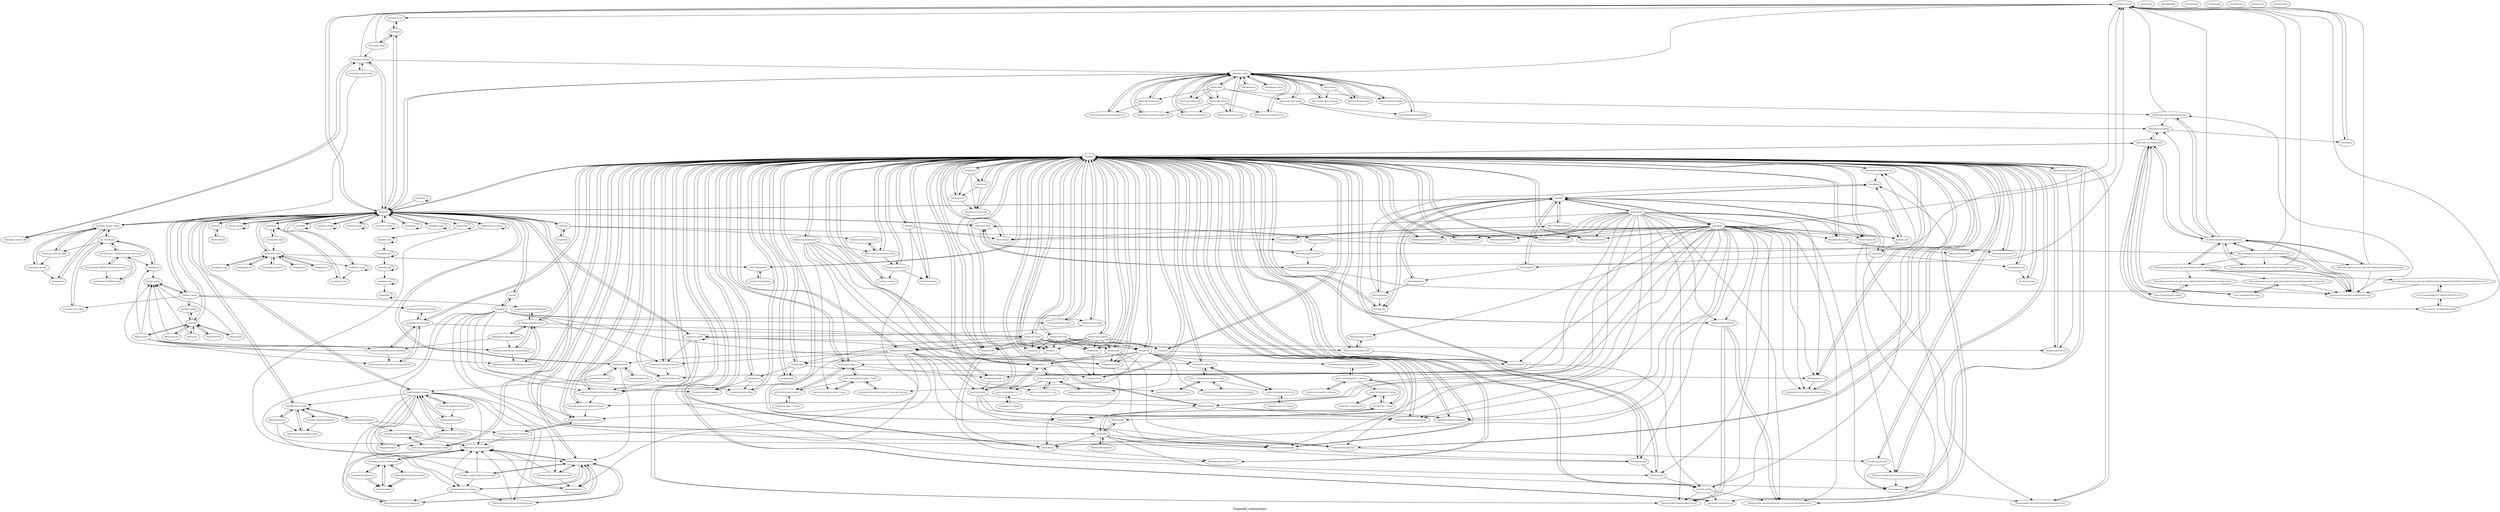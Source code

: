 digraph Expanded_relationships {
    label = "Expanded_relationships"
    "Class[Nginx::Service]" [
        fontsize = 8,
        label = "Class[Nginx::Service]"
    ]

    "Exec[rm-on-error-apache-apollo-1.7.tar.gz]" [
        fontsize = 8,
        label = "Exec[rm-on-error-apache-apollo-1.7.tar.gz]"
    ]

    "Exec[stop-jetty]" [
        fontsize = 8,
        label = "Exec[stop-jetty]"
    ]

    "Class[Concat::Setup]" [
        fontsize = 8,
        label = "Class[Concat::Setup]"
    ]

    "Concat[/etc/nginx/sites-available/localhost.conf]" [
        fontsize = 8,
        label = "Concat[/etc/nginx/sites-available/localhost.conf]"
    ]

    "Apt::Key[Add key: 7BD9BF62 from Apt::Source nginx]" [
        fontsize = 8,
        label = "Apt::Key[Add key: 7BD9BF62 from Apt::Source nginx]"
    ]

    "Archive[kestrel-2.4.1]" [
        fontsize = 8,
        label = "Archive[kestrel-2.4.1]"
    ]

    "File[/opt/jetty/webapps/private.war]" [
        fontsize = 8,
        label = "File[/opt/jetty/webapps/private.war]"
    ]

    "Anchor[nginx::apt_repo]" [
        fontsize = 8,
        label = "Anchor[nginx::apt_repo]"
    ]

    "File[/opt/servibroker/etc/groups.properties]" [
        fontsize = 8,
        label = "File[/opt/servibroker/etc/groups.properties]"
    ]

    "File[/etc/nginx/sites-enabled/default]" [
        fontsize = 8,
        label = "File[/etc/nginx/sites-enabled/default]"
    ]

    "Archive::Extract[gradle-2.1-all.zip]" [
        fontsize = 8,
        label = "Archive::Extract[gradle-2.1-all.zip]"
    ]

    "Class[Motd]" [
        fontsize = 8,
        label = "Class[Motd]"
    ]

    "Anchor[apt::ppa::ppa:chris-lea/node.js]" [
        fontsize = 8,
        label = "Anchor[apt::ppa::ppa:chris-lea/node.js]"
    ]

    "File[/opt/servioticy-dispatcher/dispatcher.xml]" [
        fontsize = 8,
        label = "File[/opt/servioticy-dispatcher/dispatcher.xml]"
    ]

    "Elasticsearch::Service::Init[serviolastic]" [
        fontsize = 8,
        label = "Elasticsearch::Service::Init[serviolastic]"
    ]

    "Class[Elasticsearch::Package]" [
        fontsize = 8,
        label = "Class[Elasticsearch::Package]"
    ]

    "Exec[concat_/etc/nginx/sites-available/localhost.conf]" [
        fontsize = 8,
        label = "Exec[concat_/etc/nginx/sites-available/localhost.conf]"
    ]

    "Wget::Fetch[couchbase-server-source]" [
        fontsize = 8,
        label = "Wget::Fetch[couchbase-server-source]"
    ]

    "Exec[stop_couchbase]" [
        fontsize = 8,
        label = "Exec[stop_couchbase]"
    ]

    "Nginx::Resource::Location[localhost-default]" [
        fontsize = 8,
        label = "Nginx::Resource::Location[localhost-default]"
    ]

    "File[/var/lib/puppet/concat]" [
        fontsize = 8,
        label = "File[/var/lib/puppet/concat]"
    ]

    "Exec[mkdir_templates_elasticsearch]" [
        fontsize = 8,
        label = "Exec[mkdir_templates_elasticsearch]"
    ]

    "File[/opt/servibroker/etc/users.properties]" [
        fontsize = 8,
        label = "File[/opt/servibroker/etc/users.properties]"
    ]

    "Anchor[python::end]" [
        fontsize = 8,
        label = "Anchor[python::end]"
    ]

    "Elasticsearch::Plugin[mobz/elasticsearch-head]" [
        fontsize = 8,
        label = "Elasticsearch::Plugin[mobz/elasticsearch-head]"
    ]

    "File[/etc/nginx/nginx.conf]" [
        fontsize = 8,
        label = "File[/etc/nginx/nginx.conf]"
    ]

    "File[/etc/nginx/conf.mail.d/vhost_autogen.conf]" [
        fontsize = 8,
        label = "File[/etc/nginx/conf.mail.d/vhost_autogen.conf]"
    ]

    "Class[Apt::Params]" [
        fontsize = 8,
        label = "Class[Apt::Params]"
    ]

    "File[/etc/nginx/conf.d/vhost_autogen.conf]" [
        fontsize = 8,
        label = "File[/etc/nginx/conf.d/vhost_autogen.conf]"
    ]

    "File[sources.list.d]" [
        fontsize = 8,
        label = "File[sources.list.d]"
    ]

    "File[/home/vagrant/downloads/]" [
        fontsize = 8,
        label = "File[/home/vagrant/downloads/]"
    ]

    "Package[forever]" [
        fontsize = 8,
        label = "Package[forever]"
    ]

    "Archive::Extract[apache-storm-0.9.2]" [
        fontsize = 8,
        label = "Archive::Extract[apache-storm-0.9.2]"
    ]

    "Elasticsearch::Service[serviolastic]" [
        fontsize = 8,
        label = "Elasticsearch::Service[serviolastic]"
    ]

    "Apt::Ppa[ppa:chris-lea/node.js]" [
        fontsize = 8,
        label = "Apt::Ppa[ppa:chris-lea/node.js]"
    ]

    "Schedule[daily]" [
        fontsize = 8,
        label = "Schedule[daily]"
    ]

    "Exec[apt-get update]" [
        fontsize = 8,
        label = "Exec[apt-get update]"
    ]

    "Class[Nginx::Config]" [
        fontsize = 8,
        label = "Class[Nginx::Config]"
    ]

    "File[/etc/profile.d/gradle.sh]" [
        fontsize = 8,
        label = "File[/etc/profile.d/gradle.sh]"
    ]

    "Exec[jetty_untar]" [
        fontsize = 8,
        label = "Exec[jetty_untar]"
    ]

    "Archive[apache-apollo-1.7]" [
        fontsize = 8,
        label = "Archive[apache-apollo-1.7]"
    ]

    "File[/usr/share/elasticsearch/plugins]" [
        fontsize = 8,
        label = "File[/usr/share/elasticsearch/plugins]"
    ]

    "Exec[download_package_elasticsearch]" [
        fontsize = 8,
        label = "Exec[download_package_elasticsearch]"
    ]

    "Exec[mkdir_configdir_elasticsearch_serviolastic]" [
        fontsize = 8,
        label = "Exec[mkdir_configdir_elasticsearch_serviolastic]"
    ]

    "File[preferences.d]" [
        fontsize = 8,
        label = "File[preferences.d]"
    ]

    "File[/usr/bin/start-servioticy]" [
        fontsize = 8,
        label = "File[/usr/bin/start-servioticy]"
    ]

    "Wget::Fetch[jetty_download]" [
        fontsize = 8,
        label = "Wget::Fetch[jetty_download]"
    ]

    "Class[Gradle]" [
        fontsize = 8,
        label = "Class[Gradle]"
    ]

    "File[old-proxy-file]" [
        fontsize = 8,
        label = "File[old-proxy-file]"
    ]

    "File[/etc/elasticsearch/templates_import]" [
        fontsize = 8,
        label = "File[/etc/elasticsearch/templates_import]"
    ]

    "Archive::Extract[apache-apollo-1.7]" [
        fontsize = 8,
        label = "Archive::Extract[apache-apollo-1.7]"
    ]

    "Class[Motd::Params]" [
        fontsize = 8,
        label = "Class[Motd::Params]"
    ]

    "File[/var/lib/puppet/concat/_etc_nginx_sites-available_localhost.conf/fragments/699_localhost-footer]" [
        fontsize = 8,
        label = "File[/var/lib/puppet/concat/_etc_nginx_sites-available_localhost.conf/fragments/699_localhost-footer]"
    ]

    "Package[make]" [
        fontsize = 8,
        label = "Package[make]"
    ]

    "Archive[gradle-2.1-all.zip]" [
        fontsize = 8,
        label = "Archive[gradle-2.1-all.zip]"
    ]

    "Archive[apache-apollo-1.7]" [
        fontsize = 8,
        label = "Archive[apache-apollo-1.7]"
    ]

    "File[/etc/tomcat7]" [
        fontsize = 8,
        label = "File[/etc/tomcat7]"
    ]

    "File[/etc/nginx/conf.d/default.conf]" [
        fontsize = 8,
        label = "File[/etc/nginx/conf.d/default.conf]"
    ]

    "Anchor[apt::source::nginx]" [
        fontsize = 8,
        label = "Anchor[apt::source::nginx]"
    ]

    "Class[Stdlib::Stages]" [
        fontsize = 8,
        label = "Class[Stdlib::Stages]"
    ]

    "Class[Gradle]" [
        fontsize = 8,
        label = "Class[Gradle]"
    ]

    "Filebucket[puppet]" [
        fontsize = 8,
        label = "Filebucket[puppet]"
    ]

    "File[/opt/apache-storm-0.9.2-incubating]" [
        fontsize = 8,
        label = "File[/opt/apache-storm-0.9.2-incubating]"
    ]

    "Exec[compose-idm]" [
        fontsize = 8,
        label = "Exec[compose-idm]"
    ]

    "Package[nginx]" [
        fontsize = 8,
        label = "Package[nginx]"
    ]

    "Exec[compose-pdp]" [
        fontsize = 8,
        label = "Exec[compose-pdp]"
    ]

    "Class[Motd::Params]" [
        fontsize = 8,
        label = "Class[Motd::Params]"
    ]

    "Class[Jetty]" [
        fontsize = 8,
        label = "Class[Jetty]"
    ]

    "Exec[apache-apollo-1.7 unpack]" [
        fontsize = 8,
        label = "Exec[apache-apollo-1.7 unpack]"
    ]

    "Package[oracle-java7-installer]" [
        fontsize = 8,
        label = "Package[oracle-java7-installer]"
    ]

    "Elasticsearch::Service::Init[serviolastic]" [
        fontsize = 8,
        label = "Elasticsearch::Service::Init[serviolastic]"
    ]

    "Class[Git]" [
        fontsize = 8,
        label = "Class[Git]"
    ]

    "Schedule[puppet]" [
        fontsize = 8,
        label = "Schedule[puppet]"
    ]

    "File[/opt/jetty/webapps/root.war]" [
        fontsize = 8,
        label = "File[/opt/jetty/webapps/root.war]"
    ]

    "File[/opt/servibroker/etc/apollo.xml]" [
        fontsize = 8,
        label = "File[/opt/servibroker/etc/apollo.xml]"
    ]

    "File[/tmp/mysql-server.response]" [
        fontsize = 8,
        label = "File[/tmp/mysql-server.response]"
    ]

    "Maven::Environment[maven-env]" [
        fontsize = 8,
        label = "Maven::Environment[maven-env]"
    ]

    "Class[Python::Config]" [
        fontsize = 8,
        label = "Class[Python::Config]"
    ]

    "File[/etc/nginx/conf.mail.d]" [
        fontsize = 8,
        label = "File[/etc/nginx/conf.mail.d]"
    ]

    "Package[elasticsearch]" [
        fontsize = 8,
        label = "Package[elasticsearch]"
    ]

    "Anchor[nginx::package::begin]" [
        fontsize = 8,
        label = "Anchor[nginx::package::begin]"
    ]

    "Package[python-software-properties]" [
        fontsize = 8,
        label = "Package[python-software-properties]"
    ]

    "Apt::Key[Add key: 7BD9BF62 from Apt::Source nginx]" [
        fontsize = 8,
        label = "Apt::Key[Add key: 7BD9BF62 from Apt::Source nginx]"
    ]

    "Archive::Download[kestrel-2.4.1.zip]" [
        fontsize = 8,
        label = "Archive::Download[kestrel-2.4.1.zip]"
    ]

    "Class[Maven::Maven]" [
        fontsize = 8,
        label = "Class[Maven::Maven]"
    ]

    "Class[Elasticsearch::Package]" [
        fontsize = 8,
        label = "Class[Elasticsearch::Package]"
    ]

    "Class[Elasticsearch::Params]" [
        fontsize = 8,
        label = "Class[Elasticsearch::Params]"
    ]

    "Exec[install-pdp]" [
        fontsize = 8,
        label = "Exec[install-pdp]"
    ]

    "File[/tmp/nginx.d]" [
        fontsize = 8,
        label = "File[/tmp/nginx.d]"
    ]

    "File[/var/log/jetty]" [
        fontsize = 8,
        label = "File[/var/log/jetty]"
    ]

    "File[/data/demo]" [
        fontsize = 8,
        label = "File[/data/demo]"
    ]

    "Package[unzip]" [
        fontsize = 8,
        label = "Package[unzip]"
    ]

    "Python::Pip[simplejson]" [
        fontsize = 8,
        label = "Python::Pip[simplejson]"
    ]

    "Python::Pip[simplejson]" [
        fontsize = 8,
        label = "Python::Pip[simplejson]"
    ]

    "Stage[runtime]" [
        fontsize = 8,
        label = "Stage[runtime]"
    ]

    "Class[Stdlib]" [
        fontsize = 8,
        label = "Class[Stdlib]"
    ]

    "Class[Elasticsearch::Config]" [
        fontsize = 8,
        label = "Class[Elasticsearch::Config]"
    ]

    "Group[vagrant]" [
        fontsize = 8,
        label = "Group[vagrant]"
    ]

    "Package[mysql-server-5.5]" [
        fontsize = 8,
        label = "Package[mysql-server-5.5]"
    ]

    "Package[python-virtualenv]" [
        fontsize = 8,
        label = "Package[python-virtualenv]"
    ]

    "Exec[build_servioticy]" [
        fontsize = 8,
        label = "Exec[build_servioticy]"
    ]

    "Anchor[elasticsearch::end]" [
        fontsize = 8,
        label = "Anchor[elasticsearch::end]"
    ]

    "Class[Nginx::Params]" [
        fontsize = 8,
        label = "Class[Nginx::Params]"
    ]

    "Schedule[weekly]" [
        fontsize = 8,
        label = "Schedule[weekly]"
    ]

    "File[/var/lib/puppet/concat/_etc_nginx_sites-available_localhost.conf/fragments.concat.out]" [
        fontsize = 8,
        label = "File[/var/lib/puppet/concat/_etc_nginx_sites-available_localhost.conf/fragments.concat.out]"
    ]

    "Exec[kestrel-2.4.1 unpack]" [
        fontsize = 8,
        label = "Exec[kestrel-2.4.1 unpack]"
    ]

    "Package[stompjs]" [
        fontsize = 8,
        label = "Package[stompjs]"
    ]

    "Package[ant]" [
        fontsize = 8,
        label = "Package[ant]"
    ]

    "Archive::Download[kestrel-2.4.1.zip]" [
        fontsize = 8,
        label = "Archive::Download[kestrel-2.4.1.zip]"
    ]

    "File[/etc/default/jetty]" [
        fontsize = 8,
        label = "File[/etc/default/jetty]"
    ]

    "Package[python]" [
        fontsize = 8,
        label = "Package[python]"
    ]

    "File[/opt/apache-apollo-1.7]" [
        fontsize = 8,
        label = "File[/opt/apache-apollo-1.7]"
    ]

    "File_line[change_idm_port]" [
        fontsize = 8,
        label = "File_line[change_idm_port]"
    ]

    "Schedule[hourly]" [
        fontsize = 8,
        label = "Schedule[hourly]"
    ]

    "Exec[apache-storm-0.9.2 unpack]" [
        fontsize = 8,
        label = "Exec[apache-storm-0.9.2 unpack]"
    ]

    "Nginx::Resource::Location[localhost-default]" [
        fontsize = 8,
        label = "Nginx::Resource::Location[localhost-default]"
    ]

    "Class[Elasticsearch]" [
        fontsize = 8,
        label = "Class[Elasticsearch]"
    ]

    "Elasticsearch::Plugin[transport-couchbase]" [
        fontsize = 8,
        label = "Elasticsearch::Plugin[transport-couchbase]"
    ]

    "File[/var/lib/puppet/concat/bin/concatfragments.sh]" [
        fontsize = 8,
        label = "File[/var/lib/puppet/concat/bin/concatfragments.sh]"
    ]

    "Exec[download archive apache-apollo-1.7.tar.gz and check sum]" [
        fontsize = 8,
        label = "Exec[download archive apache-apollo-1.7.tar.gz and check sum]"
    ]

    "Exec[add-apt-repository-ppa:webupd8team/java]" [
        fontsize = 8,
        label = "Exec[add-apt-repository-ppa:webupd8team/java]"
    ]

    "File[/home/vagrant/LICENSE.txt]" [
        fontsize = 8,
        label = "File[/home/vagrant/LICENSE.txt]"
    ]

    "Anchor[nginx::begin]" [
        fontsize = 8,
        label = "Anchor[nginx::begin]"
    ]

    "Archive::Download[apache-apollo-1.7.tar.gz]" [
        fontsize = 8,
        label = "Archive::Download[apache-apollo-1.7.tar.gz]"
    ]

    "Class[Python::Install]" [
        fontsize = 8,
        label = "Class[Python::Install]"
    ]

    "Class[Nginx::Package]" [
        fontsize = 8,
        label = "Class[Nginx::Package]"
    ]

    "Stage[deploy]" [
        fontsize = 8,
        label = "Stage[deploy]"
    ]

    "Anchor[nginx::end]" [
        fontsize = 8,
        label = "Anchor[nginx::end]"
    ]

    "Nginx::Resource::Vhost[localhost]" [
        fontsize = 8,
        label = "Nginx::Resource::Vhost[localhost]"
    ]

    "File[/tmp/nginx.mail.d]" [
        fontsize = 8,
        label = "File[/tmp/nginx.mail.d]"
    ]

    "Vcsrepo[/opt/servioticy-composer]" [
        fontsize = 8,
        label = "Vcsrepo[/opt/servioticy-composer]"
    ]

    "Vcsrepo[/usr/src/couchbase-capi-server]" [
        fontsize = 8,
        label = "Vcsrepo[/usr/src/couchbase-capi-server]"
    ]

    "File[/opt/servioticy-dispatcher]" [
        fontsize = 8,
        label = "File[/opt/servioticy-dispatcher]"
    ]

    "Class[Wget]" [
        fontsize = 8,
        label = "Class[Wget]"
    ]

    "Class[Elasticsearch]" [
        fontsize = 8,
        label = "Class[Elasticsearch]"
    ]

    "File[/var/lib/tomcat7/webapps/uaa.war]" [
        fontsize = 8,
        label = "File[/var/lib/tomcat7/webapps/uaa.war]"
    ]

    "Archive::Extract[apache-storm-0.9.2]" [
        fontsize = 8,
        label = "Archive::Extract[apache-storm-0.9.2]"
    ]

    "Class[Stdlib]" [
        fontsize = 8,
        label = "Class[Stdlib]"
    ]

    "File[/var/lib/puppet/concat/_etc_nginx_sites-available_localhost.conf/fragments/001_localhost-header]" [
        fontsize = 8,
        label = "File[/var/lib/puppet/concat/_etc_nginx_sites-available_localhost.conf/fragments/001_localhost-header]"
    ]

    "Exec[download archive kestrel-2.4.1.zip and check sum]" [
        fontsize = 8,
        label = "Exec[download archive kestrel-2.4.1.zip and check sum]"
    ]

    "Package[vim]" [
        fontsize = 8,
        label = "Package[vim]"
    ]

    "File[/data/couchbase]" [
        fontsize = 8,
        label = "File[/data/couchbase]"
    ]

    "File[/data]" [
        fontsize = 8,
        label = "File[/data]"
    ]

    "Anchor[apt::ppa::ppa:webupd8team/java]" [
        fontsize = 8,
        label = "Anchor[apt::ppa::ppa:webupd8team/java]"
    ]

    "File[/opt/compose-idm/COMPOSEIdentityManagement-0.8.0.jar]" [
        fontsize = 8,
        label = "File[/opt/compose-idm/COMPOSEIdentityManagement-0.8.0.jar]"
    ]

    "File[/var/nginx/client_body_temp]" [
        fontsize = 8,
        label = "File[/var/nginx/client_body_temp]"
    ]

    "Package[git]" [
        fontsize = 8,
        label = "Package[git]"
    ]

    "Concat::Fragment[localhost-footer]" [
        fontsize = 8,
        label = "Concat::Fragment[localhost-footer]"
    ]

    "Archive::Extract[kestrel-2.4.1]" [
        fontsize = 8,
        label = "Archive::Extract[kestrel-2.4.1]"
    ]

    "Service[jetty]" [
        fontsize = 8,
        label = "Service[jetty]"
    ]

    "File[/home/vagrant/.mavenrc]" [
        fontsize = 8,
        label = "File[/home/vagrant/.mavenrc]"
    ]

    "Stage[deploy_infra]" [
        fontsize = 8,
        label = "Stage[deploy_infra]"
    ]

    "File[/etc/init.d/elasticsearch-serviolastic]" [
        fontsize = 8,
        label = "File[/etc/init.d/elasticsearch-serviolastic]"
    ]

    "Exec[gradle-2.1-all.zip unpack]" [
        fontsize = 8,
        label = "Exec[gradle-2.1-all.zip unpack]"
    ]

    "Exec[wget-couchbase-server-source]" [
        fontsize = 8,
        label = "Exec[wget-couchbase-server-source]"
    ]

    "File[/etc/nginx/sites-available]" [
        fontsize = 8,
        label = "File[/etc/nginx/sites-available]"
    ]

    "Package[couchbase]" [
        fontsize = 8,
        label = "Package[couchbase]"
    ]

    "User[tomcat7]" [
        fontsize = 8,
        label = "User[tomcat7]"
    ]

    "Anchor[apt::update]" [
        fontsize = 8,
        label = "Anchor[apt::update]"
    ]

    "Archive[kestrel-2.4.1]" [
        fontsize = 8,
        label = "Archive[kestrel-2.4.1]"
    ]

    "File[/etc/elasticsearch/serviolastic/logging.yml]" [
        fontsize = 8,
        label = "File[/etc/elasticsearch/serviolastic/logging.yml]"
    ]

    "Package[g++]" [
        fontsize = 8,
        label = "Package[g++]"
    ]

    "File[/etc/apt/sources.list.d/chris-lea-node_js-precise.list]" [
        fontsize = 8,
        label = "File[/etc/apt/sources.list.d/chris-lea-node_js-precise.list]"
    ]

    "Archive::Extract[apache-apollo-1.7]" [
        fontsize = 8,
        label = "Archive::Extract[apache-apollo-1.7]"
    ]

    "Stage[deploy]" [
        fontsize = 8,
        label = "Stage[deploy]"
    ]

    "Class[Nginx]" [
        fontsize = 8,
        label = "Class[Nginx]"
    ]

    "File[/etc/nginx/conf.d/proxy.conf]" [
        fontsize = 8,
        label = "File[/etc/nginx/conf.d/proxy.conf]"
    ]

    "Anchor[python::begin]" [
        fontsize = 8,
        label = "Anchor[python::begin]"
    ]

    "Vcsrepo[/opt/servioticy-indices]" [
        fontsize = 8,
        label = "Vcsrepo[/opt/servioticy-indices]"
    ]

    "Class[Concat::Setup]" [
        fontsize = 8,
        label = "Class[Concat::Setup]"
    ]

    "Concat::Fragment[localhost-footer]" [
        fontsize = 8,
        label = "Concat::Fragment[localhost-footer]"
    ]

    "Maven::Environment[maven-env]" [
        fontsize = 8,
        label = "Maven::Environment[maven-env]"
    ]

    "Class[Python::Config]" [
        fontsize = 8,
        label = "Class[Python::Config]"
    ]

    "Class[Nginx::Params]" [
        fontsize = 8,
        label = "Class[Nginx::Params]"
    ]

    "Elasticsearch::Instance[serviolastic]" [
        fontsize = 8,
        label = "Elasticsearch::Instance[serviolastic]"
    ]

    "Package[gunicorn]" [
        fontsize = 8,
        label = "Package[gunicorn]"
    ]

    "File[/etc/nginx/conf.d/example_ssl.conf]" [
        fontsize = 8,
        label = "File[/etc/nginx/conf.d/example_ssl.conf]"
    ]

    "Apt::Source[nginx]" [
        fontsize = 8,
        label = "Apt::Source[nginx]"
    ]

    "User[vagrant]" [
        fontsize = 8,
        label = "User[vagrant]"
    ]

    "Vcsrepo[/opt/servioticy-bridge]" [
        fontsize = 8,
        label = "Vcsrepo[/opt/servioticy-bridge]"
    ]

    "File[/opt/servioticy-dispatcher/dispatcher-0.4.2-security-jar-with-dependencies.jar]" [
        fontsize = 8,
        label = "File[/opt/servioticy-dispatcher/dispatcher-0.4.2-security-jar-with-dependencies.jar]"
    ]

    "Concat::Fragment[localhost-header]" [
        fontsize = 8,
        label = "Concat::Fragment[localhost-header]"
    ]

    "Class[Maven::Maven]" [
        fontsize = 8,
        label = "Class[Maven::Maven]"
    ]

    "Stage[setup_infra]" [
        fontsize = 8,
        label = "Stage[setup_infra]"
    ]

    "Class[Apt]" [
        fontsize = 8,
        label = "Class[Apt]"
    ]

    "Stage[main]" [
        fontsize = 8,
        label = "Stage[main]"
    ]

    "Exec[rm-on-error-gradle-2.1-all.zip.zip]" [
        fontsize = 8,
        label = "Exec[rm-on-error-gradle-2.1-all.zip.zip]"
    ]

    "File[/opt/servibroker]" [
        fontsize = 8,
        label = "File[/opt/servibroker]"
    ]

    "Stage[main]" [
        fontsize = 8,
        label = "Stage[main]"
    ]

    "Schedule[never]" [
        fontsize = 8,
        label = "Schedule[never]"
    ]

    "File[01proxy]" [
        fontsize = 8,
        label = "File[01proxy]"
    ]

    "Package[nodejs]" [
        fontsize = 8,
        label = "Package[nodejs]"
    ]

    "File[/var/lib/puppet/concat/bin]" [
        fontsize = 8,
        label = "File[/var/lib/puppet/concat/bin]"
    ]

    "Exec[create_broker]" [
        fontsize = 8,
        label = "Exec[create_broker]"
    ]

    "File[/opt/jetty/start.ini]" [
        fontsize = 8,
        label = "File[/opt/jetty/start.ini]"
    ]

    "Exec[apt_update]" [
        fontsize = 8,
        label = "Exec[apt_update]"
    ]

    "File[/home/vagrant/README.demos.txt]" [
        fontsize = 8,
        label = "File[/home/vagrant/README.demos.txt]"
    ]

    "Package[curl]" [
        fontsize = 8,
        label = "Package[curl]"
    ]

    "File[/opt/compose-idm]" [
        fontsize = 8,
        label = "File[/opt/compose-idm]"
    ]

    "Class[Main]" [
        fontsize = 8,
        label = "Class[Main]"
    ]

    "File[/var/lib/puppet/concat/_etc_nginx_sites-available_localhost.conf/fragments.concat]" [
        fontsize = 8,
        label = "File[/var/lib/puppet/concat/_etc_nginx_sites-available_localhost.conf/fragments.concat]"
    ]

    "Group[tomcat7]" [
        fontsize = 8,
        label = "Group[tomcat7]"
    ]

    "Concat::Fragment[fd0b234173aed6ab4786b7032214c741]" [
        fontsize = 8,
        label = "Concat::Fragment[fd0b234173aed6ab4786b7032214c741]"
    ]

    "Class[Git]" [
        fontsize = 8,
        label = "Class[Git]"
    ]

    "File[/usr/bin/stop-servioticy]" [
        fontsize = 8,
        label = "File[/usr/bin/stop-servioticy]"
    ]

    "Wget::Fetch[jetty_download]" [
        fontsize = 8,
        label = "Wget::Fetch[jetty_download]"
    ]

    "Class[Apt::Params]" [
        fontsize = 8,
        label = "Class[Apt::Params]"
    ]

    "File[/etc/elasticsearch]" [
        fontsize = 8,
        label = "File[/etc/elasticsearch]"
    ]

    "File[/data/elasticsearch]" [
        fontsize = 8,
        label = "File[/data/elasticsearch]"
    ]

    "Elasticsearch::Plugin[transport-couchbase]" [
        fontsize = 8,
        label = "Elasticsearch::Plugin[transport-couchbase]"
    ]

    "File_line[cross_origin]" [
        fontsize = 8,
        label = "File_line[cross_origin]"
    ]

    "Exec[wget-jetty_download]" [
        fontsize = 8,
        label = "Exec[wget-jetty_download]"
    ]

    "Apt::Ppa[ppa:chris-lea/node.js]" [
        fontsize = 8,
        label = "Apt::Ppa[ppa:chris-lea/node.js]"
    ]

    "Class[Jetty]" [
        fontsize = 8,
        label = "Class[Jetty]"
    ]

    "Anchor[nginx::package::end]" [
        fontsize = 8,
        label = "Anchor[nginx::package::end]"
    ]

    "File[sources.list]" [
        fontsize = 8,
        label = "File[sources.list]"
    ]

    "Concat::Fragment[localhost-header]" [
        fontsize = 8,
        label = "Concat::Fragment[localhost-header]"
    ]

    "Elasticsearch::Service[serviolastic]" [
        fontsize = 8,
        label = "Elasticsearch::Service[serviolastic]"
    ]

    "Class[Apt::Update]" [
        fontsize = 8,
        label = "Class[Apt::Update]"
    ]

    "Service[serviolastic]" [
        fontsize = 8,
        label = "Service[serviolastic]"
    ]

    "Exec[rm-on-error-kestrel-2.4.1.zip]" [
        fontsize = 8,
        label = "Exec[rm-on-error-kestrel-2.4.1.zip]"
    ]

    "File[/opt/jetty]" [
        fontsize = 8,
        label = "File[/opt/jetty]"
    ]

    "Package[python-pip]" [
        fontsize = 8,
        label = "Package[python-pip]"
    ]

    "File[/etc/apt/sources.list.d/webupd8team-java-precise.list]" [
        fontsize = 8,
        label = "File[/etc/apt/sources.list.d/webupd8team-java-precise.list]"
    ]

    "Stage[setup_app]" [
        fontsize = 8,
        label = "Stage[setup_app]"
    ]

    "Elasticsearch::Instance[serviolastic]" [
        fontsize = 8,
        label = "Elasticsearch::Instance[serviolastic]"
    ]

    "File[/var/lib/puppet/concat/_etc_nginx_sites-available_localhost.conf]" [
        fontsize = 8,
        label = "File[/var/lib/puppet/concat/_etc_nginx_sites-available_localhost.conf]"
    ]

    "Vcsrepo[/usr/src/compose-idm]" [
        fontsize = 8,
        label = "Vcsrepo[/usr/src/compose-idm]"
    ]

    "File[/etc/tomcat7/server.xml]" [
        fontsize = 8,
        label = "File[/etc/tomcat7/server.xml]"
    ]

    "File[/home/vagrant/README.txt]" [
        fontsize = 8,
        label = "File[/home/vagrant/README.txt]"
    ]

    "Archive::Download[gradle-2.1-all.zip.zip]" [
        fontsize = 8,
        label = "Archive::Download[gradle-2.1-all.zip.zip]"
    ]

    "Apt::Ppa[ppa:webupd8team/java]" [
        fontsize = 8,
        label = "Apt::Ppa[ppa:webupd8team/java]"
    ]

    "Class[Stdlib::Stages]" [
        fontsize = 8,
        label = "Class[Stdlib::Stages]"
    ]

    "Apt_key[Add key: 7BD9BF62 from Apt::Source nginx]" [
        fontsize = 8,
        label = "Apt_key[Add key: 7BD9BF62 from Apt::Source nginx]"
    ]

    "Exec[build-uaa]" [
        fontsize = 8,
        label = "Exec[build-uaa]"
    ]

    "Class[Motd]" [
        fontsize = 8,
        label = "Class[Motd]"
    ]

    "Class[Elasticsearch::Params]" [
        fontsize = 8,
        label = "Class[Elasticsearch::Params]"
    ]

    "Exec[download archive gradle-2.1-all.zip.zip and check sum]" [
        fontsize = 8,
        label = "Exec[download archive gradle-2.1-all.zip.zip and check sum]"
    ]

    "Anchor[elasticsearch::begin]" [
        fontsize = 8,
        label = "Anchor[elasticsearch::begin]"
    ]

    "File[/etc/nginx/sites-enabled]" [
        fontsize = 8,
        label = "File[/etc/nginx/sites-enabled]"
    ]

    "File[/opt/servioticy_scripts]" [
        fontsize = 8,
        label = "File[/opt/servioticy_scripts]"
    ]

    "Class[Nginx::Config]" [
        fontsize = 8,
        label = "Class[Nginx::Config]"
    ]

    "File[/var/nginx]" [
        fontsize = 8,
        label = "File[/var/nginx]"
    ]

    "File[/opt/elasticsearch/swdl]" [
        fontsize = 8,
        label = "File[/opt/elasticsearch/swdl]"
    ]

    "File[/home/vagrant/VERSION.txt]" [
        fontsize = 8,
        label = "File[/home/vagrant/VERSION.txt]"
    ]

    "Package[python-dev]" [
        fontsize = 8,
        label = "Package[python-dev]"
    ]

    "Stage[setup]" [
        fontsize = 8,
        label = "Stage[setup]"
    ]

    "File[/etc/nginx/sites-available/localhost.conf]" [
        fontsize = 8,
        label = "File[/etc/nginx/sites-available/localhost.conf]"
    ]

    "Exec[build_elasticsearch-transport-couchbase]" [
        fontsize = 8,
        label = "Exec[build_elasticsearch-transport-couchbase]"
    ]

    "File[/etc/init.d/jetty]" [
        fontsize = 8,
        label = "File[/etc/init.d/jetty]"
    ]

    "Concat[/etc/nginx/sites-available/localhost.conf]" [
        fontsize = 8,
        label = "Concat[/etc/nginx/sites-available/localhost.conf]"
    ]

    "Stage[deploy_app]" [
        fontsize = 8,
        label = "Stage[deploy_app]"
    ]

    "Stage[setup_app]" [
        fontsize = 8,
        label = "Stage[setup_app]"
    ]

    "Stage[deploy_infra]" [
        fontsize = 8,
        label = "Stage[deploy_infra]"
    ]

    "Stage[setup_infra]" [
        fontsize = 8,
        label = "Stage[setup_infra]"
    ]

    "Exec[build_rhinomod]" [
        fontsize = 8,
        label = "Exec[build_rhinomod]"
    ]

    "Vcsrepo[/usr/src/compose-pdp]" [
        fontsize = 8,
        label = "Vcsrepo[/usr/src/compose-pdp]"
    ]

    "File[/usr/src/compose-idm/src/main/resources/uaa.properties]" [
        fontsize = 8,
        label = "File[/usr/src/compose-idm/src/main/resources/uaa.properties]"
    ]

    "Package[couchbase-server]" [
        fontsize = 8,
        label = "Package[couchbase-server]"
    ]

    "Archive[apache-storm-0.9.2]" [
        fontsize = 8,
        label = "Archive[apache-storm-0.9.2]"
    ]

    "Class[Nginx::Package]" [
        fontsize = 8,
        label = "Class[Nginx::Package]"
    ]

    "Class[Gradle::Params]" [
        fontsize = 8,
        label = "Class[Gradle::Params]"
    ]

    "Exec[download archive apache-storm-0.9.2.tar.gz and check sum]" [
        fontsize = 8,
        label = "Exec[download archive apache-storm-0.9.2.tar.gz and check sum]"
    ]

    "Class[Apt]" [
        fontsize = 8,
        label = "Class[Apt]"
    ]

    "Schedule[monthly]" [
        fontsize = 8,
        label = "Schedule[monthly]"
    ]

    "Exec[mkdir_datadir_elasticsearch_serviolastic]" [
        fontsize = 8,
        label = "Exec[mkdir_datadir_elasticsearch_serviolastic]"
    ]

    "Exec[install_plugin_transport-couchbase]" [
        fontsize = 8,
        label = "Exec[install_plugin_transport-couchbase]"
    ]

    "Exec[pip_install_simplejson]" [
        fontsize = 8,
        label = "Exec[pip_install_simplejson]"
    ]

    "Concat::Fragment[fd0b234173aed6ab4786b7032214c741]" [
        fontsize = 8,
        label = "Concat::Fragment[fd0b234173aed6ab4786b7032214c741]"
    ]

    "Elasticsearch::Plugin[mobz/elasticsearch-head]" [
        fontsize = 8,
        label = "Elasticsearch::Plugin[mobz/elasticsearch-head]"
    ]

    "Anchor[apt_key 7BD9BF62 present]" [
        fontsize = 8,
        label = "Anchor[apt_key 7BD9BF62 present]"
    ]

    "File[/opt/kestrel-2.4.1/config/servioticy_queues.scala]" [
        fontsize = 8,
        label = "File[/opt/kestrel-2.4.1/config/servioticy_queues.scala]"
    ]

    "Nginx::Resource::Vhost[localhost]" [
        fontsize = 8,
        label = "Nginx::Resource::Vhost[localhost]"
    ]

    "Stage[deploy_app]" [
        fontsize = 8,
        label = "Stage[deploy_app]"
    ]

    "Vcsrepo[/usr/src/elasticsearch-transport-couchbase]" [
        fontsize = 8,
        label = "Vcsrepo[/usr/src/elasticsearch-transport-couchbase]"
    ]

    "File[/opt/gradle]" [
        fontsize = 8,
        label = "File[/opt/gradle]"
    ]

    "File[/etc/elasticsearch/serviolastic]" [
        fontsize = 8,
        label = "File[/etc/elasticsearch/serviolastic]"
    ]

    "Exec[build_couchbase_capi]" [
        fontsize = 8,
        label = "Exec[build_couchbase_capi]"
    ]

    "Archive::Download[gradle-2.1-all.zip.zip]" [
        fontsize = 8,
        label = "Archive::Download[gradle-2.1-all.zip.zip]"
    ]

    "Archive::Download[apache-apollo-1.7.tar.gz]" [
        fontsize = 8,
        label = "Archive::Download[apache-apollo-1.7.tar.gz]"
    ]

    "Class[Python::Install]" [
        fontsize = 8,
        label = "Class[Python::Install]"
    ]

    "Class[Wget]" [
        fontsize = 8,
        label = "Class[Wget]"
    ]

    "Class[Python]" [
        fontsize = 8,
        label = "Class[Python]"
    ]

    "Apt::Source[nginx]" [
        fontsize = 8,
        label = "Apt::Source[nginx]"
    ]

    "Class[Apt::Update]" [
        fontsize = 8,
        label = "Class[Apt::Update]"
    ]

    "Archive[gradle-2.1-all.zip]" [
        fontsize = 8,
        label = "Archive[gradle-2.1-all.zip]"
    ]

    "Augeas[defaults_serviolastic]" [
        fontsize = 8,
        label = "Augeas[defaults_serviolastic]"
    ]

    "Exec[install_plugin_mobz/elasticsearch-head]" [
        fontsize = 8,
        label = "Exec[install_plugin_mobz/elasticsearch-head]"
    ]

    "Vcsrepo[/usr/src/cf-uaa]" [
        fontsize = 8,
        label = "Vcsrepo[/usr/src/cf-uaa]"
    ]

    "Class[Nginx::Package::Debian]" [
        fontsize = 8,
        label = "Class[Nginx::Package::Debian]"
    ]

    "Stage[runtime]" [
        fontsize = 8,
        label = "Stage[runtime]"
    ]

    "File[/etc/nginx/conf.d]" [
        fontsize = 8,
        label = "File[/etc/nginx/conf.d]"
    ]

    "File[/var/nginx/proxy_temp]" [
        fontsize = 8,
        label = "File[/var/nginx/proxy_temp]"
    ]

    "File[/etc/nginx]" [
        fontsize = 8,
        label = "File[/etc/nginx]"
    ]

    "Class[Python]" [
        fontsize = 8,
        label = "Class[Python]"
    ]

    "File[/var/lib/puppet/concat/_etc_nginx_sites-available_localhost.conf/fragments]" [
        fontsize = 8,
        label = "File[/var/lib/puppet/concat/_etc_nginx_sites-available_localhost.conf/fragments]"
    ]

    "Exec[create_package_dir_elasticsearch]" [
        fontsize = 8,
        label = "Exec[create_package_dir_elasticsearch]"
    ]

    "Class[Main]" [
        fontsize = 8,
        label = "Class[Main]"
    ]

    "Class[Settings]" [
        fontsize = 8,
        label = "Class[Settings]"
    ]

    "Exec[set-licence-selected]" [
        fontsize = 8,
        label = "Exec[set-licence-selected]"
    ]

    "File[/etc/motd.tail]" [
        fontsize = 8,
        label = "File[/etc/motd.tail]"
    ]

    "Archive::Download[apache-storm-0.9.2.tar.gz]" [
        fontsize = 8,
        label = "Archive::Download[apache-storm-0.9.2.tar.gz]"
    ]

    "Archive[apache-storm-0.9.2]" [
        fontsize = 8,
        label = "Archive[apache-storm-0.9.2]"
    ]

    "Apt::Ppa[ppa:webupd8team/java]" [
        fontsize = 8,
        label = "Apt::Ppa[ppa:webupd8team/java]"
    ]

    "File[/etc/elasticsearch/serviolastic/elasticsearch.yml]" [
        fontsize = 8,
        label = "File[/etc/elasticsearch/serviolastic/elasticsearch.yml]"
    ]

    "Archive::Download[apache-storm-0.9.2.tar.gz]" [
        fontsize = 8,
        label = "Archive::Download[apache-storm-0.9.2.tar.gz]"
    ]

    "Class[Nginx]" [
        fontsize = 8,
        label = "Class[Nginx]"
    ]

    "Class[Gradle::Params]" [
        fontsize = 8,
        label = "Class[Gradle::Params]"
    ]

    "Wget::Fetch[couchbase-server-source]" [
        fontsize = 8,
        label = "Wget::Fetch[couchbase-server-source]"
    ]

    "Class[Settings]" [
        fontsize = 8,
        label = "Class[Settings]"
    ]

    "Exec[apt_get_update_for_nginx]" [
        fontsize = 8,
        label = "Exec[apt_get_update_for_nginx]"
    ]

    "File[localhost.conf symlink]" [
        fontsize = 8,
        label = "File[localhost.conf symlink]"
    ]

    "Archive::Extract[kestrel-2.4.1]" [
        fontsize = 8,
        label = "Archive::Extract[kestrel-2.4.1]"
    ]

    "Class[Nginx::Service]" [
        fontsize = 8,
        label = "Class[Nginx::Service]"
    ]

    "Stage[setup]" [
        fontsize = 8,
        label = "Stage[setup]"
    ]

    "Class[Elasticsearch::Config]" [
        fontsize = 8,
        label = "Class[Elasticsearch::Config]"
    ]

    "File[/opt/kestrel-2.4.1]" [
        fontsize = 8,
        label = "File[/opt/kestrel-2.4.1]"
    ]

    "Exec[set-licence-seen]" [
        fontsize = 8,
        label = "Exec[set-licence-seen]"
    ]

    "Archive::Extract[gradle-2.1-all.zip]" [
        fontsize = 8,
        label = "Archive::Extract[gradle-2.1-all.zip]"
    ]

    "Class[Nginx::Package::Debian]" [
        fontsize = 8,
        label = "Class[Nginx::Package::Debian]"
    ]

    "File[nginx.list]" [
        fontsize = 8,
        label = "File[nginx.list]"
    ]

    "Package[tomcat7]" [
        fontsize = 8,
        label = "Package[tomcat7]"
    ]

    "Package[wget]" [
        fontsize = 8,
        label = "Package[wget]"
    ]

    "File[/var/lib/puppet/concat/_etc_nginx_sites-available_localhost.conf/fragments/500_fd0b234173aed6ab4786b7032214c741]" [
        fontsize = 8,
        label = "File[/var/lib/puppet/concat/_etc_nginx_sites-available_localhost.conf/fragments/500_fd0b234173aed6ab4786b7032214c741]"
    ]

    "Exec[rm-on-error-apache-storm-0.9.2.tar.gz]" [
        fontsize = 8,
        label = "Exec[rm-on-error-apache-storm-0.9.2.tar.gz]"
    ]

    "Service[nginx]" [
        fontsize = 8,
        label = "Service[nginx]"
    ]

    "Vcsrepo[/usr/src/servioticy]" [
        fontsize = 8,
        label = "Vcsrepo[/usr/src/servioticy]"
    ]

    "Exec[add-apt-repository-ppa:chris-lea/node.js]" [
        fontsize = 8,
        label = "Exec[add-apt-repository-ppa:chris-lea/node.js]"
    ]

    "Service[nginx]" -> "Class[Nginx::Service]" [
        fontsize = 8
    ]

    "File[/home/vagrant/downloads/]" -> "Exec[rm-on-error-apache-apollo-1.7.tar.gz]" [
        fontsize = 8
    ]

    "Archive::Download[apache-apollo-1.7.tar.gz]" -> "Exec[rm-on-error-apache-apollo-1.7.tar.gz]" [
        fontsize = 8
    ]

    "Class[Main]" -> "Exec[stop-jetty]" [
        fontsize = 8
    ]

    "File[/etc/init.d/jetty]" -> "Exec[stop-jetty]" [
        fontsize = 8
    ]

    "Class[Jetty]" -> "Exec[stop-jetty]" [
        fontsize = 8
    ]

    "Class[Jetty]" -> "Exec[stop-jetty]" [
        fontsize = 8
    ]

    "File[/var/lib/puppet/concat/bin]" -> "Class[Concat::Setup]" [
        fontsize = 8
    ]

    "File[/var/lib/puppet/concat]" -> "Class[Concat::Setup]" [
        fontsize = 8
    ]

    "File[/var/lib/puppet/concat/bin/concatfragments.sh]" -> "Class[Concat::Setup]" [
        fontsize = 8
    ]

    "Exec[concat_/etc/nginx/sites-available/localhost.conf]" -> "Concat[/etc/nginx/sites-available/localhost.conf]" [
        fontsize = 8
    ]

    "File[/var/lib/puppet/concat/_etc_nginx_sites-available_localhost.conf]" -> "Concat[/etc/nginx/sites-available/localhost.conf]" [
        fontsize = 8
    ]

    "File[/var/lib/puppet/concat/_etc_nginx_sites-available_localhost.conf/fragments]" -> "Concat[/etc/nginx/sites-available/localhost.conf]" [
        fontsize = 8
    ]

    "File[/etc/nginx/sites-available/localhost.conf]" -> "Concat[/etc/nginx/sites-available/localhost.conf]" [
        fontsize = 8
    ]

    "File[/var/lib/puppet/concat/_etc_nginx_sites-available_localhost.conf/fragments.concat]" -> "Concat[/etc/nginx/sites-available/localhost.conf]" [
        fontsize = 8
    ]

    "File[/var/lib/puppet/concat/_etc_nginx_sites-available_localhost.conf/fragments.concat.out]" -> "Concat[/etc/nginx/sites-available/localhost.conf]" [
        fontsize = 8
    ]

    "Apt::Source[nginx]" -> "Apt::Key[Add key: 7BD9BF62 from Apt::Source nginx]" [
        fontsize = 8
    ]

    "File[/home/vagrant/downloads/]" -> "Archive[kestrel-2.4.1]" [
        fontsize = 8
    ]

    "Class[Main]" -> "Archive[kestrel-2.4.1]" [
        fontsize = 8
    ]

    "Package[unzip]" -> "Archive[kestrel-2.4.1]" [
        fontsize = 8
    ]

    "Package[curl]" -> "Archive[kestrel-2.4.1]" [
        fontsize = 8
    ]

    "Class[Main]" -> "File[/opt/jetty/webapps/private.war]" [
        fontsize = 8
    ]

    "File[/opt/jetty]" -> "File[/opt/jetty/webapps/private.war]" [
        fontsize = 8
    ]

    "Exec[build_servioticy]" -> "File[/opt/jetty/webapps/private.war]" [
        fontsize = 8
    ]

    "Class[Nginx::Package::Debian]" -> "Anchor[nginx::apt_repo]" [
        fontsize = 8
    ]

    "Exec[apt_get_update_for_nginx]" -> "Anchor[nginx::apt_repo]" [
        fontsize = 8
    ]

    "Class[Main]" -> "File[/opt/servibroker/etc/groups.properties]" [
        fontsize = 8
    ]

    "File[/opt/servibroker]" -> "File[/opt/servibroker/etc/groups.properties]" [
        fontsize = 8
    ]

    "User[vagrant]" -> "File[/opt/servibroker/etc/groups.properties]" [
        fontsize = 8
    ]

    "Group[vagrant]" -> "File[/opt/servibroker/etc/groups.properties]" [
        fontsize = 8
    ]

    "Exec[create_broker]" -> "File[/opt/servibroker/etc/groups.properties]" [
        fontsize = 8
    ]

    "File[/etc/nginx/sites-enabled]" -> "File[/etc/nginx/sites-enabled/default]" [
        fontsize = 8
    ]

    "Class[Nginx::Config]" -> "File[/etc/nginx/sites-enabled/default]" [
        fontsize = 8
    ]

    "Exec[gradle-2.1-all.zip unpack]" -> "Archive::Extract[gradle-2.1-all.zip]" [
        fontsize = 8
    ]

    "File[/etc/motd.tail]" -> "Class[Motd]" [
        fontsize = 8
    ]

    "Apt::Ppa[ppa:chris-lea/node.js]" -> "Anchor[apt::ppa::ppa:chris-lea/node.js]" [
        fontsize = 8
    ]

    "Class[Apt::Update]" -> "Anchor[apt::ppa::ppa:chris-lea/node.js]" [
        fontsize = 8
    ]

    "Class[Main]" -> "File[/opt/servioticy-dispatcher/dispatcher.xml]" [
        fontsize = 8
    ]

    "User[vagrant]" -> "File[/opt/servioticy-dispatcher/dispatcher.xml]" [
        fontsize = 8
    ]

    "Group[vagrant]" -> "File[/opt/servioticy-dispatcher/dispatcher.xml]" [
        fontsize = 8
    ]

    "File[/opt/servioticy-dispatcher]" -> "File[/opt/servioticy-dispatcher/dispatcher.xml]" [
        fontsize = 8
    ]

    "File[/opt/servioticy-dispatcher]" -> "File[/opt/servioticy-dispatcher/dispatcher.xml]" [
        fontsize = 8
    ]

    "Exec[build_servioticy]" -> "File[/opt/servioticy-dispatcher/dispatcher.xml]" [
        fontsize = 8
    ]

    "Augeas[defaults_serviolastic]" -> "Elasticsearch::Service::Init[serviolastic]" [
        fontsize = 8
    ]

    "File[/etc/init.d/elasticsearch-serviolastic]" -> "Elasticsearch::Service::Init[serviolastic]" [
        fontsize = 8
    ]

    "Service[serviolastic]" -> "Elasticsearch::Service::Init[serviolastic]" [
        fontsize = 8
    ]

    "File[/opt/elasticsearch/swdl]" -> "Class[Elasticsearch::Package]" [
        fontsize = 8
    ]

    "Package[elasticsearch]" -> "Class[Elasticsearch::Package]" [
        fontsize = 8
    ]

    "Exec[download_package_elasticsearch]" -> "Class[Elasticsearch::Package]" [
        fontsize = 8
    ]

    "Exec[create_package_dir_elasticsearch]" -> "Class[Elasticsearch::Package]" [
        fontsize = 8
    ]

    "File[/var/lib/puppet/concat/_etc_nginx_sites-available_localhost.conf]" -> "Exec[concat_/etc/nginx/sites-available/localhost.conf]" [
        fontsize = 8
    ]

    "File[/var/lib/puppet/concat/_etc_nginx_sites-available_localhost.conf]" -> "Exec[concat_/etc/nginx/sites-available/localhost.conf]" [
        fontsize = 8
    ]

    "File[/var/lib/puppet/concat/_etc_nginx_sites-available_localhost.conf/fragments/001_localhost-header]" -> "Exec[concat_/etc/nginx/sites-available/localhost.conf]" [
        fontsize = 8
    ]

    "File[/var/lib/puppet/concat/_etc_nginx_sites-available_localhost.conf/fragments/699_localhost-footer]" -> "Exec[concat_/etc/nginx/sites-available/localhost.conf]" [
        fontsize = 8
    ]

    "File[/var/lib/puppet/concat/_etc_nginx_sites-available_localhost.conf/fragments/500_fd0b234173aed6ab4786b7032214c741]" -> "Exec[concat_/etc/nginx/sites-available/localhost.conf]" [
        fontsize = 8
    ]

    "File[/var/lib/puppet/concat/_etc_nginx_sites-available_localhost.conf/fragments]" -> "Exec[concat_/etc/nginx/sites-available/localhost.conf]" [
        fontsize = 8
    ]

    "File[/var/lib/puppet/concat/_etc_nginx_sites-available_localhost.conf/fragments]" -> "Exec[concat_/etc/nginx/sites-available/localhost.conf]" [
        fontsize = 8
    ]

    "Concat[/etc/nginx/sites-available/localhost.conf]" -> "Exec[concat_/etc/nginx/sites-available/localhost.conf]" [
        fontsize = 8
    ]

    "File[/var/lib/puppet/concat/_etc_nginx_sites-available_localhost.conf/fragments.concat]" -> "Exec[concat_/etc/nginx/sites-available/localhost.conf]" [
        fontsize = 8
    ]

    "File[/var/lib/puppet/concat/bin/concatfragments.sh]" -> "Exec[concat_/etc/nginx/sites-available/localhost.conf]" [
        fontsize = 8
    ]

    "File[/home/vagrant/downloads/]" -> "Wget::Fetch[couchbase-server-source]" [
        fontsize = 8
    ]

    "Class[Main]" -> "Wget::Fetch[couchbase-server-source]" [
        fontsize = 8
    ]

    "Class[Main]" -> "Exec[stop_couchbase]" [
        fontsize = 8
    ]

    "Package[couchbase-server]" -> "Exec[stop_couchbase]" [
        fontsize = 8
    ]

    "Concat::Fragment[fd0b234173aed6ab4786b7032214c741]" -> "Nginx::Resource::Location[localhost-default]" [
        fontsize = 8
    ]

    "Class[Concat::Setup]" -> "File[/var/lib/puppet/concat]" [
        fontsize = 8
    ]

    "Class[Elasticsearch::Config]" -> "Exec[mkdir_templates_elasticsearch]" [
        fontsize = 8
    ]

    "Class[Main]" -> "File[/opt/servibroker/etc/users.properties]" [
        fontsize = 8
    ]

    "File[/opt/servibroker]" -> "File[/opt/servibroker/etc/users.properties]" [
        fontsize = 8
    ]

    "User[vagrant]" -> "File[/opt/servibroker/etc/users.properties]" [
        fontsize = 8
    ]

    "Group[vagrant]" -> "File[/opt/servibroker/etc/users.properties]" [
        fontsize = 8
    ]

    "Exec[create_broker]" -> "File[/opt/servibroker/etc/users.properties]" [
        fontsize = 8
    ]

    "Class[Python::Config]" -> "Anchor[python::end]" [
        fontsize = 8
    ]

    "Class[Python]" -> "Anchor[python::end]" [
        fontsize = 8
    ]

    "Class[Main]" -> "Elasticsearch::Plugin[mobz/elasticsearch-head]" [
        fontsize = 8
    ]

    "Package[git]" -> "Elasticsearch::Plugin[mobz/elasticsearch-head]" [
        fontsize = 8
    ]

    "Package[oracle-java7-installer]" -> "Elasticsearch::Plugin[mobz/elasticsearch-head]" [
        fontsize = 8
    ]

    "File[/etc/nginx]" -> "File[/etc/nginx/nginx.conf]" [
        fontsize = 8
    ]

    "Class[Nginx::Config]" -> "File[/etc/nginx/nginx.conf]" [
        fontsize = 8
    ]

    "File[/etc/nginx/conf.mail.d]" -> "File[/etc/nginx/conf.mail.d/vhost_autogen.conf]" [
        fontsize = 8
    ]

    "Class[Nginx::Config]" -> "File[/etc/nginx/conf.mail.d/vhost_autogen.conf]" [
        fontsize = 8
    ]

    "Stage[main]" -> "Class[Apt::Params]" [
        fontsize = 8
    ]

    "File[/etc/nginx/conf.d]" -> "File[/etc/nginx/conf.d/vhost_autogen.conf]" [
        fontsize = 8
    ]

    "Class[Nginx::Config]" -> "File[/etc/nginx/conf.d/vhost_autogen.conf]" [
        fontsize = 8
    ]

    "Class[Apt]" -> "File[sources.list.d]" [
        fontsize = 8
    ]

    "Class[Main]" -> "File[/home/vagrant/downloads/]" [
        fontsize = 8
    ]

    "Class[Main]" -> "Package[forever]" [
        fontsize = 8
    ]

    "Package[nodejs]" -> "Package[forever]" [
        fontsize = 8
    ]

    "Archive::Download[apache-storm-0.9.2.tar.gz]" -> "Archive::Extract[apache-storm-0.9.2]" [
        fontsize = 8
    ]

    "Archive[apache-storm-0.9.2]" -> "Archive::Extract[apache-storm-0.9.2]" [
        fontsize = 8
    ]

    "Elasticsearch::Service::Init[serviolastic]" -> "Elasticsearch::Service[serviolastic]" [
        fontsize = 8
    ]

    "File[/etc/apt/sources.list.d/chris-lea-node_js-precise.list]" -> "Apt::Ppa[ppa:chris-lea/node.js]" [
        fontsize = 8
    ]

    "Exec[add-apt-repository-ppa:chris-lea/node.js]" -> "Apt::Ppa[ppa:chris-lea/node.js]" [
        fontsize = 8
    ]

    "Anchor[apt::ppa::ppa:chris-lea/node.js]" -> "Apt::Ppa[ppa:chris-lea/node.js]" [
        fontsize = 8
    ]

    "Class[Main]" -> "Exec[apt-get update]" [
        fontsize = 8
    ]

    "Apt::Ppa[ppa:chris-lea/node.js]" -> "Exec[apt-get update]" [
        fontsize = 8
    ]

    "Apt::Ppa[ppa:webupd8team/java]" -> "Exec[apt-get update]" [
        fontsize = 8
    ]

    "File[/etc/nginx/conf.mail.d]" -> "Class[Nginx::Config]" [
        fontsize = 8
    ]

    "File[/etc/nginx/sites-available]" -> "Class[Nginx::Config]" [
        fontsize = 8
    ]

    "File[/var/nginx]" -> "Class[Nginx::Config]" [
        fontsize = 8
    ]

    "File[/etc/nginx/conf.d/default.conf]" -> "Class[Nginx::Config]" [
        fontsize = 8
    ]

    "File[/etc/nginx/conf.d/proxy.conf]" -> "Class[Nginx::Config]" [
        fontsize = 8
    ]

    "File[/etc/nginx/conf.d/vhost_autogen.conf]" -> "Class[Nginx::Config]" [
        fontsize = 8
    ]

    "File[/tmp/nginx.mail.d]" -> "Class[Nginx::Config]" [
        fontsize = 8
    ]

    "File[/var/nginx/client_body_temp]" -> "Class[Nginx::Config]" [
        fontsize = 8
    ]

    "File[/etc/nginx/conf.mail.d/vhost_autogen.conf]" -> "Class[Nginx::Config]" [
        fontsize = 8
    ]

    "File[/etc/nginx/conf.d/example_ssl.conf]" -> "Class[Nginx::Config]" [
        fontsize = 8
    ]

    "File[/etc/nginx/nginx.conf]" -> "Class[Nginx::Config]" [
        fontsize = 8
    ]

    "File[/etc/nginx/sites-enabled/default]" -> "Class[Nginx::Config]" [
        fontsize = 8
    ]

    "File[/etc/nginx]" -> "Class[Nginx::Config]" [
        fontsize = 8
    ]

    "File[/var/nginx/proxy_temp]" -> "Class[Nginx::Config]" [
        fontsize = 8
    ]

    "File[/etc/nginx/sites-enabled]" -> "Class[Nginx::Config]" [
        fontsize = 8
    ]

    "File[/etc/nginx/conf.d]" -> "Class[Nginx::Config]" [
        fontsize = 8
    ]

    "File[/tmp/nginx.d]" -> "Class[Nginx::Config]" [
        fontsize = 8
    ]

    "Class[Gradle]" -> "File[/etc/profile.d/gradle.sh]" [
        fontsize = 8
    ]

    "Wget::Fetch[jetty_download]" -> "Exec[jetty_untar]" [
        fontsize = 8
    ]

    "Class[Jetty]" -> "Exec[jetty_untar]" [
        fontsize = 8
    ]

    "User[vagrant]" -> "Exec[jetty_untar]" [
        fontsize = 8
    ]

    "Archive::Extract[apache-apollo-1.7]" -> "Archive[apache-apollo-1.7]" [
        fontsize = 8
    ]

    "Archive::Download[apache-apollo-1.7.tar.gz]" -> "Archive[apache-apollo-1.7]" [
        fontsize = 8
    ]

    "Class[Elasticsearch::Config]" -> "File[/usr/share/elasticsearch/plugins]" [
        fontsize = 8
    ]

    "File[/opt/elasticsearch/swdl]" -> "Exec[download_package_elasticsearch]" [
        fontsize = 8
    ]

    "Class[Elasticsearch::Package]" -> "Exec[download_package_elasticsearch]" [
        fontsize = 8
    ]

    "Elasticsearch::Instance[serviolastic]" -> "Exec[mkdir_configdir_elasticsearch_serviolastic]" [
        fontsize = 8
    ]

    "Class[Elasticsearch::Package]" -> "Exec[mkdir_configdir_elasticsearch_serviolastic]" [
        fontsize = 8
    ]

    "Class[Apt]" -> "File[preferences.d]" [
        fontsize = 8
    ]

    "Class[Main]" -> "File[/usr/bin/start-servioticy]" [
        fontsize = 8
    ]

    "File[/opt/servioticy_scripts]" -> "File[/usr/bin/start-servioticy]" [
        fontsize = 8
    ]

    "Exec[wget-jetty_download]" -> "Wget::Fetch[jetty_download]" [
        fontsize = 8
    ]

    "Stage[main]" -> "Class[Gradle]" [
        fontsize = 8
    ]

    "Class[Apt]" -> "File[old-proxy-file]" [
        fontsize = 8
    ]

    "File[/etc/elasticsearch]" -> "File[/etc/elasticsearch/templates_import]" [
        fontsize = 8
    ]

    "Exec[mkdir_templates_elasticsearch]" -> "File[/etc/elasticsearch/templates_import]" [
        fontsize = 8
    ]

    "Class[Elasticsearch::Config]" -> "File[/etc/elasticsearch/templates_import]" [
        fontsize = 8
    ]

    "Exec[apache-apollo-1.7 unpack]" -> "Archive::Extract[apache-apollo-1.7]" [
        fontsize = 8
    ]

    "Class[Motd::Params]" -> "Class[Motd::Params]" [
        fontsize = 8
    ]

    "Concat::Fragment[localhost-footer]" -> "File[/var/lib/puppet/concat/_etc_nginx_sites-available_localhost.conf/fragments/699_localhost-footer]" [
        fontsize = 8
    ]

    "File[/var/lib/puppet/concat/_etc_nginx_sites-available_localhost.conf/fragments]" -> "File[/var/lib/puppet/concat/_etc_nginx_sites-available_localhost.conf/fragments/699_localhost-footer]" [
        fontsize = 8
    ]

    "Class[Main]" -> "Package[make]" [
        fontsize = 8
    ]

    "Exec[set-licence-selected]" -> "Package[make]" [
        fontsize = 8
    ]

    "Exec[apt-get update]" -> "Package[make]" [
        fontsize = 8
    ]

    "Exec[set-licence-seen]" -> "Package[make]" [
        fontsize = 8
    ]

    "Class[Gradle]" -> "Archive[gradle-2.1-all.zip]" [
        fontsize = 8
    ]

    "File[/home/vagrant/downloads/]" -> "Archive[apache-apollo-1.7]" [
        fontsize = 8
    ]

    "Class[Main]" -> "Archive[apache-apollo-1.7]" [
        fontsize = 8
    ]

    "Package[curl]" -> "Archive[apache-apollo-1.7]" [
        fontsize = 8
    ]

    "Class[Main]" -> "File[/etc/tomcat7]" [
        fontsize = 8
    ]

    "User[tomcat7]" -> "File[/etc/tomcat7]" [
        fontsize = 8
    ]

    "Group[tomcat7]" -> "File[/etc/tomcat7]" [
        fontsize = 8
    ]

    "File[/etc/nginx/conf.d]" -> "File[/etc/nginx/conf.d/default.conf]" [
        fontsize = 8
    ]

    "Class[Nginx::Config]" -> "File[/etc/nginx/conf.d/default.conf]" [
        fontsize = 8
    ]

    "Class[Apt::Update]" -> "Anchor[apt::source::nginx]" [
        fontsize = 8
    ]

    "Apt::Source[nginx]" -> "Anchor[apt::source::nginx]" [
        fontsize = 8
    ]

    "Stage[main]" -> "Class[Stdlib::Stages]" [
        fontsize = 8
    ]

    "Archive[gradle-2.1-all.zip]" -> "Class[Gradle]" [
        fontsize = 8
    ]

    "File[/opt/gradle]" -> "Class[Gradle]" [
        fontsize = 8
    ]

    "File[/etc/profile.d/gradle.sh]" -> "Class[Gradle]" [
        fontsize = 8
    ]

    "Class[Main]" -> "File[/opt/apache-storm-0.9.2-incubating]" [
        fontsize = 8
    ]

    "User[vagrant]" -> "File[/opt/apache-storm-0.9.2-incubating]" [
        fontsize = 8
    ]

    "Group[vagrant]" -> "File[/opt/apache-storm-0.9.2-incubating]" [
        fontsize = 8
    ]

    "Class[Main]" -> "Exec[compose-idm]" [
        fontsize = 8
    ]

    "User[vagrant]" -> "Exec[compose-idm]" [
        fontsize = 8
    ]

    "File[/usr/src/compose-idm/src/main/resources/uaa.properties]" -> "Exec[compose-idm]" [
        fontsize = 8
    ]

    "File_line[change_idm_port]" -> "Exec[compose-idm]" [
        fontsize = 8
    ]

    "Class[Gradle]" -> "Exec[compose-idm]" [
        fontsize = 8
    ]

    "Class[Nginx::Package::Debian]" -> "Package[nginx]" [
        fontsize = 8
    ]

    "Anchor[nginx::apt_repo]" -> "Package[nginx]" [
        fontsize = 8
    ]

    "Class[Main]" -> "Exec[compose-pdp]" [
        fontsize = 8
    ]

    "User[vagrant]" -> "Exec[compose-pdp]" [
        fontsize = 8
    ]

    "Class[Gradle]" -> "Exec[compose-pdp]" [
        fontsize = 8
    ]

    "Vcsrepo[/usr/src/compose-pdp]" -> "Exec[compose-pdp]" [
        fontsize = 8
    ]

    "Stage[main]" -> "Class[Motd::Params]" [
        fontsize = 8
    ]

    "Stage[main]" -> "Class[Jetty]" [
        fontsize = 8
    ]

    "Archive::Extract[apache-apollo-1.7]" -> "Exec[apache-apollo-1.7 unpack]" [
        fontsize = 8
    ]

    "Class[Main]" -> "Package[oracle-java7-installer]" [
        fontsize = 8
    ]

    "Exec[set-licence-selected]" -> "Package[oracle-java7-installer]" [
        fontsize = 8
    ]

    "Exec[apt-get update]" -> "Package[oracle-java7-installer]" [
        fontsize = 8
    ]

    "Exec[set-licence-seen]" -> "Package[oracle-java7-installer]" [
        fontsize = 8
    ]

    "Elasticsearch::Service[serviolastic]" -> "Elasticsearch::Service::Init[serviolastic]" [
        fontsize = 8
    ]

    "Package[git]" -> "Class[Git]" [
        fontsize = 8
    ]

    "Class[Main]" -> "File[/opt/jetty/webapps/root.war]" [
        fontsize = 8
    ]

    "File[/opt/jetty]" -> "File[/opt/jetty/webapps/root.war]" [
        fontsize = 8
    ]

    "Exec[build_servioticy]" -> "File[/opt/jetty/webapps/root.war]" [
        fontsize = 8
    ]

    "Class[Main]" -> "File[/opt/servibroker/etc/apollo.xml]" [
        fontsize = 8
    ]

    "File[/opt/servibroker]" -> "File[/opt/servibroker/etc/apollo.xml]" [
        fontsize = 8
    ]

    "User[vagrant]" -> "File[/opt/servibroker/etc/apollo.xml]" [
        fontsize = 8
    ]

    "Group[vagrant]" -> "File[/opt/servibroker/etc/apollo.xml]" [
        fontsize = 8
    ]

    "Exec[create_broker]" -> "File[/opt/servibroker/etc/apollo.xml]" [
        fontsize = 8
    ]

    "Class[Main]" -> "File[/tmp/mysql-server.response]" [
        fontsize = 8
    ]

    "File[/home/vagrant/.mavenrc]" -> "Maven::Environment[maven-env]" [
        fontsize = 8
    ]

    "Stage[main]" -> "Class[Python::Config]" [
        fontsize = 8
    ]

    "Class[Python::Install]" -> "Class[Python::Config]" [
        fontsize = 8
    ]

    "File[/etc/nginx]" -> "File[/etc/nginx/conf.mail.d]" [
        fontsize = 8
    ]

    "Class[Nginx::Config]" -> "File[/etc/nginx/conf.mail.d]" [
        fontsize = 8
    ]

    "Exec[download_package_elasticsearch]" -> "Package[elasticsearch]" [
        fontsize = 8
    ]

    "Class[Elasticsearch::Package]" -> "Package[elasticsearch]" [
        fontsize = 8
    ]

    "Class[Nginx::Package]" -> "Anchor[nginx::package::begin]" [
        fontsize = 8
    ]

    "Apt::Ppa[ppa:webupd8team/java]" -> "Package[python-software-properties]" [
        fontsize = 8
    ]

    "Apt_key[Add key: 7BD9BF62 from Apt::Source nginx]" -> "Apt::Key[Add key: 7BD9BF62 from Apt::Source nginx]" [
        fontsize = 8
    ]

    "Anchor[apt_key 7BD9BF62 present]" -> "Apt::Key[Add key: 7BD9BF62 from Apt::Source nginx]" [
        fontsize = 8
    ]

    "Exec[rm-on-error-kestrel-2.4.1.zip]" -> "Archive::Download[kestrel-2.4.1.zip]" [
        fontsize = 8
    ]

    "Exec[download archive kestrel-2.4.1.zip and check sum]" -> "Archive::Download[kestrel-2.4.1.zip]" [
        fontsize = 8
    ]

    "Class[Maven::Maven]" -> "Class[Maven::Maven]" [
        fontsize = 8
    ]

    "Stage[main]" -> "Class[Elasticsearch::Package]" [
        fontsize = 8
    ]

    "Anchor[elasticsearch::begin]" -> "Class[Elasticsearch::Package]" [
        fontsize = 8
    ]

    "Class[Elasticsearch::Params]" -> "Class[Elasticsearch::Params]" [
        fontsize = 8
    ]

    "Class[Main]" -> "Exec[install-pdp]" [
        fontsize = 8
    ]

    "User[vagrant]" -> "Exec[install-pdp]" [
        fontsize = 8
    ]

    "Class[Maven::Maven]" -> "Exec[install-pdp]" [
        fontsize = 8
    ]

    "Exec[compose-pdp]" -> "Exec[install-pdp]" [
        fontsize = 8
    ]

    "Class[Nginx::Config]" -> "File[/tmp/nginx.d]" [
        fontsize = 8
    ]

    "Class[Jetty]" -> "File[/var/log/jetty]" [
        fontsize = 8
    ]

    "File[/opt/jetty]" -> "File[/var/log/jetty]" [
        fontsize = 8
    ]

    "Class[Main]" -> "File[/data/demo]" [
        fontsize = 8
    ]

    "User[vagrant]" -> "File[/data/demo]" [
        fontsize = 8
    ]

    "File[/data]" -> "File[/data/demo]" [
        fontsize = 8
    ]

    "Group[vagrant]" -> "File[/data/demo]" [
        fontsize = 8
    ]

    "Class[Main]" -> "Package[unzip]" [
        fontsize = 8
    ]

    "Exec[set-licence-selected]" -> "Package[unzip]" [
        fontsize = 8
    ]

    "Exec[apt-get update]" -> "Package[unzip]" [
        fontsize = 8
    ]

    "Exec[set-licence-seen]" -> "Package[unzip]" [
        fontsize = 8
    ]

    "Exec[pip_install_simplejson]" -> "Python::Pip[simplejson]" [
        fontsize = 8
    ]

    "Class[Main]" -> "Python::Pip[simplejson]" [
        fontsize = 8
    ]

    "Class[Python::Install]" -> "Python::Pip[simplejson]" [
        fontsize = 8
    ]

    "Stage[main]" -> "Stage[runtime]" [
        fontsize = 8
    ]

    "Class[Stdlib]" -> "Class[Stdlib]" [
        fontsize = 8
    ]

    "Stage[main]" -> "Class[Elasticsearch::Config]" [
        fontsize = 8
    ]

    "Class[Elasticsearch::Package]" -> "Class[Elasticsearch::Config]" [
        fontsize = 8
    ]

    "Class[Jetty]" -> "Group[vagrant]" [
        fontsize = 8
    ]

    "Class[Main]" -> "Package[mysql-server-5.5]" [
        fontsize = 8
    ]

    "File[/tmp/mysql-server.response]" -> "Package[mysql-server-5.5]" [
        fontsize = 8
    ]

    "Exec[apt-get update]" -> "Package[mysql-server-5.5]" [
        fontsize = 8
    ]

    "Class[Python::Install]" -> "Package[python-virtualenv]" [
        fontsize = 8
    ]

    "Class[Main]" -> "Exec[build_servioticy]" [
        fontsize = 8
    ]

    "Exec[build_rhinomod]" -> "Exec[build_servioticy]" [
        fontsize = 8
    ]

    "Exec[install-pdp]" -> "Exec[build_servioticy]" [
        fontsize = 8
    ]

    "User[vagrant]" -> "Exec[build_servioticy]" [
        fontsize = 8
    ]

    "Class[Elasticsearch]" -> "Anchor[elasticsearch::end]" [
        fontsize = 8
    ]

    "Class[Nginx::Params]" -> "Class[Nginx::Params]" [
        fontsize = 8
    ]

    "File[/var/lib/puppet/concat/_etc_nginx_sites-available_localhost.conf]" -> "File[/var/lib/puppet/concat/_etc_nginx_sites-available_localhost.conf/fragments.concat.out]" [
        fontsize = 8
    ]

    "Concat[/etc/nginx/sites-available/localhost.conf]" -> "File[/var/lib/puppet/concat/_etc_nginx_sites-available_localhost.conf/fragments.concat.out]" [
        fontsize = 8
    ]

    "Archive::Extract[kestrel-2.4.1]" -> "Exec[kestrel-2.4.1 unpack]" [
        fontsize = 8
    ]

    "Class[Main]" -> "Package[stompjs]" [
        fontsize = 8
    ]

    "Package[nodejs]" -> "Package[stompjs]" [
        fontsize = 8
    ]

    "Class[Main]" -> "Package[ant]" [
        fontsize = 8
    ]

    "Exec[set-licence-selected]" -> "Package[ant]" [
        fontsize = 8
    ]

    "Exec[apt-get update]" -> "Package[ant]" [
        fontsize = 8
    ]

    "Exec[set-licence-seen]" -> "Package[ant]" [
        fontsize = 8
    ]

    "Archive[kestrel-2.4.1]" -> "Archive::Download[kestrel-2.4.1.zip]" [
        fontsize = 8
    ]

    "Class[Jetty]" -> "File[/etc/default/jetty]" [
        fontsize = 8
    ]

    "File[/var/log/jetty]" -> "File[/etc/default/jetty]" [
        fontsize = 8
    ]

    "Class[Python::Install]" -> "Package[python]" [
        fontsize = 8
    ]

    "Class[Main]" -> "File[/opt/apache-apollo-1.7]" [
        fontsize = 8
    ]

    "User[vagrant]" -> "File[/opt/apache-apollo-1.7]" [
        fontsize = 8
    ]

    "Group[vagrant]" -> "File[/opt/apache-apollo-1.7]" [
        fontsize = 8
    ]

    "Archive[apache-apollo-1.7]" -> "File[/opt/apache-apollo-1.7]" [
        fontsize = 8
    ]

    "Class[Main]" -> "File_line[change_idm_port]" [
        fontsize = 8
    ]

    "Vcsrepo[/usr/src/compose-idm]" -> "File_line[change_idm_port]" [
        fontsize = 8
    ]

    "Archive::Extract[apache-storm-0.9.2]" -> "Exec[apache-storm-0.9.2 unpack]" [
        fontsize = 8
    ]

    "Nginx::Resource::Vhost[localhost]" -> "Nginx::Resource::Location[localhost-default]" [
        fontsize = 8
    ]

    "Package[oracle-java7-installer]" -> "Class[Elasticsearch]" [
        fontsize = 8
    ]

    "Stage[main]" -> "Class[Elasticsearch]" [
        fontsize = 8
    ]

    "Class[Main]" -> "Elasticsearch::Plugin[transport-couchbase]" [
        fontsize = 8
    ]

    "Package[git]" -> "Elasticsearch::Plugin[transport-couchbase]" [
        fontsize = 8
    ]

    "Package[oracle-java7-installer]" -> "Elasticsearch::Plugin[transport-couchbase]" [
        fontsize = 8
    ]

    "Exec[build_elasticsearch-transport-couchbase]" -> "Elasticsearch::Plugin[transport-couchbase]" [
        fontsize = 8
    ]

    "File[/var/lib/puppet/concat/bin]" -> "File[/var/lib/puppet/concat/bin/concatfragments.sh]" [
        fontsize = 8
    ]

    "Class[Concat::Setup]" -> "File[/var/lib/puppet/concat/bin/concatfragments.sh]" [
        fontsize = 8
    ]

    "Archive::Download[apache-apollo-1.7.tar.gz]" -> "Exec[download archive apache-apollo-1.7.tar.gz and check sum]" [
        fontsize = 8
    ]

    "Package[curl]" -> "Exec[download archive apache-apollo-1.7.tar.gz and check sum]" [
        fontsize = 8
    ]

    "Apt::Ppa[ppa:webupd8team/java]" -> "Exec[add-apt-repository-ppa:webupd8team/java]" [
        fontsize = 8
    ]

    "File[sources.list.d]" -> "Exec[add-apt-repository-ppa:webupd8team/java]" [
        fontsize = 8
    ]

    "Package[python-software-properties]" -> "Exec[add-apt-repository-ppa:webupd8team/java]" [
        fontsize = 8
    ]

    "Class[Main]" -> "File[/home/vagrant/LICENSE.txt]" [
        fontsize = 8
    ]

    "User[vagrant]" -> "File[/home/vagrant/LICENSE.txt]" [
        fontsize = 8
    ]

    "Group[vagrant]" -> "File[/home/vagrant/LICENSE.txt]" [
        fontsize = 8
    ]

    "Class[Nginx]" -> "Anchor[nginx::begin]" [
        fontsize = 8
    ]

    "Archive[apache-apollo-1.7]" -> "Archive::Download[apache-apollo-1.7.tar.gz]" [
        fontsize = 8
    ]

    "Package[python-dev]" -> "Class[Python::Install]" [
        fontsize = 8
    ]

    "Package[python-virtualenv]" -> "Class[Python::Install]" [
        fontsize = 8
    ]

    "Package[python-pip]" -> "Class[Python::Install]" [
        fontsize = 8
    ]

    "Package[python]" -> "Class[Python::Install]" [
        fontsize = 8
    ]

    "Package[gunicorn]" -> "Class[Python::Install]" [
        fontsize = 8
    ]

    "Anchor[nginx::begin]" -> "Class[Nginx::Package]" [
        fontsize = 8
    ]

    "Stage[main]" -> "Class[Nginx::Package]" [
        fontsize = 8
    ]

    "Stage[deploy]" -> "Stage[deploy]" [
        fontsize = 8
    ]

    "Class[Nginx]" -> "Anchor[nginx::end]" [
        fontsize = 8
    ]

    "Class[Nginx::Service]" -> "Anchor[nginx::end]" [
        fontsize = 8
    ]

    "Class[Main]" -> "Nginx::Resource::Vhost[localhost]" [
        fontsize = 8
    ]

    "Class[Nginx::Config]" -> "File[/tmp/nginx.mail.d]" [
        fontsize = 8
    ]

    "Class[Main]" -> "Vcsrepo[/opt/servioticy-composer]" [
        fontsize = 8
    ]

    "Package[forever]" -> "Vcsrepo[/opt/servioticy-composer]" [
        fontsize = 8
    ]

    "Package[git]" -> "Vcsrepo[/opt/servioticy-composer]" [
        fontsize = 8
    ]

    "Class[Main]" -> "Vcsrepo[/usr/src/couchbase-capi-server]" [
        fontsize = 8
    ]

    "Package[oracle-java7-installer]" -> "Vcsrepo[/usr/src/couchbase-capi-server]" [
        fontsize = 8
    ]

    "Package[git]" -> "Vcsrepo[/usr/src/couchbase-capi-server]" [
        fontsize = 8
    ]

    "Class[Maven::Maven]" -> "Vcsrepo[/usr/src/couchbase-capi-server]" [
        fontsize = 8
    ]

    "Class[Main]" -> "File[/opt/servioticy-dispatcher]" [
        fontsize = 8
    ]

    "User[vagrant]" -> "File[/opt/servioticy-dispatcher]" [
        fontsize = 8
    ]

    "Group[vagrant]" -> "File[/opt/servioticy-dispatcher]" [
        fontsize = 8
    ]

    "Stage[main]" -> "Class[Wget]" [
        fontsize = 8
    ]

    "Anchor[elasticsearch::end]" -> "Class[Elasticsearch]" [
        fontsize = 8
    ]

    "Anchor[elasticsearch::begin]" -> "Class[Elasticsearch]" [
        fontsize = 8
    ]

    "Class[Main]" -> "File[/var/lib/tomcat7/webapps/uaa.war]" [
        fontsize = 8
    ]

    "Package[tomcat7]" -> "File[/var/lib/tomcat7/webapps/uaa.war]" [
        fontsize = 8
    ]

    "Exec[build-uaa]" -> "File[/var/lib/tomcat7/webapps/uaa.war]" [
        fontsize = 8
    ]

    "Exec[apache-storm-0.9.2 unpack]" -> "Archive::Extract[apache-storm-0.9.2]" [
        fontsize = 8
    ]

    "Stage[main]" -> "Class[Stdlib]" [
        fontsize = 8
    ]

    "File[/var/lib/puppet/concat/_etc_nginx_sites-available_localhost.conf/fragments]" -> "File[/var/lib/puppet/concat/_etc_nginx_sites-available_localhost.conf/fragments/001_localhost-header]" [
        fontsize = 8
    ]

    "Concat::Fragment[localhost-header]" -> "File[/var/lib/puppet/concat/_etc_nginx_sites-available_localhost.conf/fragments/001_localhost-header]" [
        fontsize = 8
    ]

    "Archive::Download[kestrel-2.4.1.zip]" -> "Exec[download archive kestrel-2.4.1.zip and check sum]" [
        fontsize = 8
    ]

    "Package[curl]" -> "Exec[download archive kestrel-2.4.1.zip and check sum]" [
        fontsize = 8
    ]

    "Class[Main]" -> "Package[vim]" [
        fontsize = 8
    ]

    "Exec[set-licence-selected]" -> "Package[vim]" [
        fontsize = 8
    ]

    "Exec[apt-get update]" -> "Package[vim]" [
        fontsize = 8
    ]

    "Exec[set-licence-seen]" -> "Package[vim]" [
        fontsize = 8
    ]

    "Class[Main]" -> "File[/data/couchbase]" [
        fontsize = 8
    ]

    "Package[couchbase-server]" -> "File[/data/couchbase]" [
        fontsize = 8
    ]

    "File[/data]" -> "File[/data/couchbase]" [
        fontsize = 8
    ]

    "Class[Main]" -> "File[/data]" [
        fontsize = 8
    ]

    "Apt::Ppa[ppa:webupd8team/java]" -> "Anchor[apt::ppa::ppa:webupd8team/java]" [
        fontsize = 8
    ]

    "Class[Apt::Update]" -> "Anchor[apt::ppa::ppa:webupd8team/java]" [
        fontsize = 8
    ]

    "Class[Main]" -> "File[/opt/compose-idm/COMPOSEIdentityManagement-0.8.0.jar]" [
        fontsize = 8
    ]

    "File[/opt/compose-idm]" -> "File[/opt/compose-idm/COMPOSEIdentityManagement-0.8.0.jar]" [
        fontsize = 8
    ]

    "Exec[compose-idm]" -> "File[/opt/compose-idm/COMPOSEIdentityManagement-0.8.0.jar]" [
        fontsize = 8
    ]

    "File[/var/nginx]" -> "File[/var/nginx/client_body_temp]" [
        fontsize = 8
    ]

    "Class[Nginx::Config]" -> "File[/var/nginx/client_body_temp]" [
        fontsize = 8
    ]

    "Class[Git]" -> "Package[git]" [
        fontsize = 8
    ]

    "Nginx::Resource::Vhost[localhost]" -> "Concat::Fragment[localhost-footer]" [
        fontsize = 8
    ]

    "Archive::Download[kestrel-2.4.1.zip]" -> "Archive::Extract[kestrel-2.4.1]" [
        fontsize = 8
    ]

    "Archive[kestrel-2.4.1]" -> "Archive::Extract[kestrel-2.4.1]" [
        fontsize = 8
    ]

    "Class[Jetty]" -> "Service[jetty]" [
        fontsize = 8
    ]

    "File[/opt/jetty/webapps/root.war]" -> "Service[jetty]" [
        fontsize = 8
    ]

    "File[/etc/init.d/jetty]" -> "Service[jetty]" [
        fontsize = 8
    ]

    "Exec[jetty_untar]" -> "Service[jetty]" [
        fontsize = 8
    ]

    "File[/opt/jetty/webapps/private.war]" -> "Service[jetty]" [
        fontsize = 8
    ]

    "User[vagrant]" -> "File[/home/vagrant/.mavenrc]" [
        fontsize = 8
    ]

    "Maven::Environment[maven-env]" -> "File[/home/vagrant/.mavenrc]" [
        fontsize = 8
    ]

    "Stage[setup_infra]" -> "Stage[deploy_infra]" [
        fontsize = 8
    ]

    "Elasticsearch::Service::Init[serviolastic]" -> "File[/etc/init.d/elasticsearch-serviolastic]" [
        fontsize = 8
    ]

    "Archive::Extract[gradle-2.1-all.zip]" -> "Exec[gradle-2.1-all.zip unpack]" [
        fontsize = 8
    ]

    "Wget::Fetch[couchbase-server-source]" -> "Exec[wget-couchbase-server-source]" [
        fontsize = 8
    ]

    "Class[Wget]" -> "Exec[wget-couchbase-server-source]" [
        fontsize = 8
    ]

    "File[/etc/nginx]" -> "File[/etc/nginx/sites-available]" [
        fontsize = 8
    ]

    "Class[Nginx::Config]" -> "File[/etc/nginx/sites-available]" [
        fontsize = 8
    ]

    "Class[Main]" -> "Package[couchbase]" [
        fontsize = 8
    ]

    "Package[make]" -> "Package[couchbase]" [
        fontsize = 8
    ]

    "Package[g++]" -> "Package[couchbase]" [
        fontsize = 8
    ]

    "Package[nodejs]" -> "Package[couchbase]" [
        fontsize = 8
    ]

    "Class[Main]" -> "User[tomcat7]" [
        fontsize = 8
    ]

    "Group[tomcat7]" -> "User[tomcat7]" [
        fontsize = 8
    ]

    "Class[Apt]" -> "Anchor[apt::update]" [
        fontsize = 8
    ]

    "Class[Apt::Update]" -> "Anchor[apt::update]" [
        fontsize = 8
    ]

    "Archive::Download[kestrel-2.4.1.zip]" -> "Archive[kestrel-2.4.1]" [
        fontsize = 8
    ]

    "Archive::Extract[kestrel-2.4.1]" -> "Archive[kestrel-2.4.1]" [
        fontsize = 8
    ]

    "Elasticsearch::Instance[serviolastic]" -> "File[/etc/elasticsearch/serviolastic/logging.yml]" [
        fontsize = 8
    ]

    "File[/etc/elasticsearch/serviolastic]" -> "File[/etc/elasticsearch/serviolastic/logging.yml]" [
        fontsize = 8
    ]

    "Class[Elasticsearch::Package]" -> "File[/etc/elasticsearch/serviolastic/logging.yml]" [
        fontsize = 8
    ]

    "Class[Main]" -> "Package[g++]" [
        fontsize = 8
    ]

    "Exec[set-licence-selected]" -> "Package[g++]" [
        fontsize = 8
    ]

    "Exec[apt-get update]" -> "Package[g++]" [
        fontsize = 8
    ]

    "Exec[set-licence-seen]" -> "Package[g++]" [
        fontsize = 8
    ]

    "Apt::Ppa[ppa:chris-lea/node.js]" -> "File[/etc/apt/sources.list.d/chris-lea-node_js-precise.list]" [
        fontsize = 8
    ]

    "File[sources.list.d]" -> "File[/etc/apt/sources.list.d/chris-lea-node_js-precise.list]" [
        fontsize = 8
    ]

    "Exec[add-apt-repository-ppa:chris-lea/node.js]" -> "File[/etc/apt/sources.list.d/chris-lea-node_js-precise.list]" [
        fontsize = 8
    ]

    "Archive[apache-apollo-1.7]" -> "Archive::Extract[apache-apollo-1.7]" [
        fontsize = 8
    ]

    "Archive::Download[apache-apollo-1.7.tar.gz]" -> "Archive::Extract[apache-apollo-1.7]" [
        fontsize = 8
    ]

    "Stage[deploy_app]" -> "Stage[deploy]" [
        fontsize = 8
    ]

    "Anchor[nginx::end]" -> "Class[Nginx]" [
        fontsize = 8
    ]

    "Anchor[nginx::begin]" -> "Class[Nginx]" [
        fontsize = 8
    ]

    "File[/etc/nginx/conf.d]" -> "File[/etc/nginx/conf.d/proxy.conf]" [
        fontsize = 8
    ]

    "Class[Nginx::Config]" -> "File[/etc/nginx/conf.d/proxy.conf]" [
        fontsize = 8
    ]

    "Class[Python]" -> "Anchor[python::begin]" [
        fontsize = 8
    ]

    "Class[Main]" -> "Vcsrepo[/opt/servioticy-indices]" [
        fontsize = 8
    ]

    "Package[git]" -> "Vcsrepo[/opt/servioticy-indices]" [
        fontsize = 8
    ]

    "Stage[main]" -> "Class[Concat::Setup]" [
        fontsize = 8
    ]

    "File[/var/lib/puppet/concat/_etc_nginx_sites-available_localhost.conf/fragments/699_localhost-footer]" -> "Concat::Fragment[localhost-footer]" [
        fontsize = 8
    ]

    "Class[Main]" -> "Maven::Environment[maven-env]" [
        fontsize = 8
    ]

    "Class[Maven::Maven]" -> "Maven::Environment[maven-env]" [
        fontsize = 8
    ]

    "Class[Python::Config]" -> "Class[Python::Config]" [
        fontsize = 8
    ]

    "Stage[main]" -> "Class[Nginx::Params]" [
        fontsize = 8
    ]

    "Class[Main]" -> "Elasticsearch::Instance[serviolastic]" [
        fontsize = 8
    ]

    "Class[Elasticsearch]" -> "Elasticsearch::Instance[serviolastic]" [
        fontsize = 8
    ]

    "Class[Elasticsearch::Params]" -> "Elasticsearch::Instance[serviolastic]" [
        fontsize = 8
    ]

    "Class[Python::Install]" -> "Package[gunicorn]" [
        fontsize = 8
    ]

    "File[/etc/nginx/conf.d]" -> "File[/etc/nginx/conf.d/example_ssl.conf]" [
        fontsize = 8
    ]

    "Class[Nginx::Config]" -> "File[/etc/nginx/conf.d/example_ssl.conf]" [
        fontsize = 8
    ]

    "Apt::Key[Add key: 7BD9BF62 from Apt::Source nginx]" -> "Apt::Source[nginx]" [
        fontsize = 8
    ]

    "Anchor[apt::source::nginx]" -> "Apt::Source[nginx]" [
        fontsize = 8
    ]

    "File[nginx.list]" -> "Apt::Source[nginx]" [
        fontsize = 8
    ]

    "Class[Jetty]" -> "User[vagrant]" [
        fontsize = 8
    ]

    "Group[vagrant]" -> "User[vagrant]" [
        fontsize = 8
    ]

    "Class[Main]" -> "Vcsrepo[/opt/servioticy-bridge]" [
        fontsize = 8
    ]

    "Package[forever]" -> "Vcsrepo[/opt/servioticy-bridge]" [
        fontsize = 8
    ]

    "Package[git]" -> "Vcsrepo[/opt/servioticy-bridge]" [
        fontsize = 8
    ]

    "Class[Main]" -> "File[/opt/servioticy-dispatcher/dispatcher-0.4.2-security-jar-with-dependencies.jar]" [
        fontsize = 8
    ]

    "User[vagrant]" -> "File[/opt/servioticy-dispatcher/dispatcher-0.4.2-security-jar-with-dependencies.jar]" [
        fontsize = 8
    ]

    "Group[vagrant]" -> "File[/opt/servioticy-dispatcher/dispatcher-0.4.2-security-jar-with-dependencies.jar]" [
        fontsize = 8
    ]

    "File[/opt/servioticy-dispatcher]" -> "File[/opt/servioticy-dispatcher/dispatcher-0.4.2-security-jar-with-dependencies.jar]" [
        fontsize = 8
    ]

    "File[/opt/servioticy-dispatcher]" -> "File[/opt/servioticy-dispatcher/dispatcher-0.4.2-security-jar-with-dependencies.jar]" [
        fontsize = 8
    ]

    "Exec[build_servioticy]" -> "File[/opt/servioticy-dispatcher/dispatcher-0.4.2-security-jar-with-dependencies.jar]" [
        fontsize = 8
    ]

    "File[/var/lib/puppet/concat/_etc_nginx_sites-available_localhost.conf/fragments/001_localhost-header]" -> "Concat::Fragment[localhost-header]" [
        fontsize = 8
    ]

    "Vcsrepo[/usr/src/servioticy]" -> "Class[Maven::Maven]" [
        fontsize = 8
    ]

    "Stage[main]" -> "Class[Maven::Maven]" [
        fontsize = 8
    ]

    "Stage[setup_infra]" -> "Stage[setup_infra]" [
        fontsize = 8
    ]

    "File[sources.list]" -> "Class[Apt]" [
        fontsize = 8
    ]

    "File[sources.list.d]" -> "Class[Apt]" [
        fontsize = 8
    ]

    "File[01proxy]" -> "Class[Apt]" [
        fontsize = 8
    ]

    "File[preferences.d]" -> "Class[Apt]" [
        fontsize = 8
    ]

    "Anchor[apt::update]" -> "Class[Apt]" [
        fontsize = 8
    ]

    "File[old-proxy-file]" -> "Class[Apt]" [
        fontsize = 8
    ]

    "Class[Python::Config]" -> "Stage[main]" [
        fontsize = 8
    ]

    "Class[Settings]" -> "Stage[main]" [
        fontsize = 8
    ]

    "Class[Nginx::Config]" -> "Stage[main]" [
        fontsize = 8
    ]

    "Class[Apt]" -> "Stage[main]" [
        fontsize = 8
    ]

    "Class[Git]" -> "Stage[main]" [
        fontsize = 8
    ]

    "Class[Maven::Maven]" -> "Stage[main]" [
        fontsize = 8
    ]

    "Class[Elasticsearch]" -> "Stage[main]" [
        fontsize = 8
    ]

    "Class[Elasticsearch::Config]" -> "Stage[main]" [
        fontsize = 8
    ]

    "Class[Concat::Setup]" -> "Stage[main]" [
        fontsize = 8
    ]

    "Class[Apt::Params]" -> "Stage[main]" [
        fontsize = 8
    ]

    "Class[Nginx::Package::Debian]" -> "Stage[main]" [
        fontsize = 8
    ]

    "Class[Motd]" -> "Stage[main]" [
        fontsize = 8
    ]

    "Class[Nginx]" -> "Stage[main]" [
        fontsize = 8
    ]

    "Class[Main]" -> "Stage[main]" [
        fontsize = 8
    ]

    "Class[Jetty]" -> "Stage[main]" [
        fontsize = 8
    ]

    "Class[Gradle]" -> "Stage[main]" [
        fontsize = 8
    ]

    "Class[Nginx::Package]" -> "Stage[main]" [
        fontsize = 8
    ]

    "Class[Apt::Update]" -> "Stage[main]" [
        fontsize = 8
    ]

    "Class[Motd::Params]" -> "Stage[main]" [
        fontsize = 8
    ]

    "Class[Stdlib::Stages]" -> "Stage[main]" [
        fontsize = 8
    ]

    "Class[Wget]" -> "Stage[main]" [
        fontsize = 8
    ]

    "Class[Nginx::Service]" -> "Stage[main]" [
        fontsize = 8
    ]

    "Class[Python::Install]" -> "Stage[main]" [
        fontsize = 8
    ]

    "Class[Python]" -> "Stage[main]" [
        fontsize = 8
    ]

    "Class[Nginx::Params]" -> "Stage[main]" [
        fontsize = 8
    ]

    "Class[Elasticsearch::Package]" -> "Stage[main]" [
        fontsize = 8
    ]

    "Class[Elasticsearch::Params]" -> "Stage[main]" [
        fontsize = 8
    ]

    "Class[Gradle::Params]" -> "Stage[main]" [
        fontsize = 8
    ]

    "Class[Stdlib]" -> "Stage[main]" [
        fontsize = 8
    ]

    "Archive::Download[gradle-2.1-all.zip.zip]" -> "Exec[rm-on-error-gradle-2.1-all.zip.zip]" [
        fontsize = 8
    ]

    "Class[Main]" -> "File[/opt/servibroker]" [
        fontsize = 8
    ]

    "User[vagrant]" -> "File[/opt/servibroker]" [
        fontsize = 8
    ]

    "Group[vagrant]" -> "File[/opt/servibroker]" [
        fontsize = 8
    ]

    "Exec[create_broker]" -> "File[/opt/servibroker]" [
        fontsize = 8
    ]

    "Stage[setup]" -> "Stage[main]" [
        fontsize = 8
    ]

    "Class[Apt]" -> "File[01proxy]" [
        fontsize = 8
    ]

    "Class[Main]" -> "Package[nodejs]" [
        fontsize = 8
    ]

    "Exec[apt-get update]" -> "Package[nodejs]" [
        fontsize = 8
    ]

    "Package[g++]" -> "Package[nodejs]" [
        fontsize = 8
    ]

    "File[/var/lib/puppet/concat]" -> "File[/var/lib/puppet/concat/bin]" [
        fontsize = 8
    ]

    "Class[Concat::Setup]" -> "File[/var/lib/puppet/concat/bin]" [
        fontsize = 8
    ]

    "Class[Main]" -> "Exec[create_broker]" [
        fontsize = 8
    ]

    "Package[oracle-java7-installer]" -> "Exec[create_broker]" [
        fontsize = 8
    ]

    "File[/opt/apache-apollo-1.7]" -> "Exec[create_broker]" [
        fontsize = 8
    ]

    "Class[Main]" -> "File[/opt/jetty/start.ini]" [
        fontsize = 8
    ]

    "File[/opt/jetty]" -> "File[/opt/jetty/start.ini]" [
        fontsize = 8
    ]

    "Exec[add-apt-repository-ppa:webupd8team/java]" -> "Exec[apt_update]" [
        fontsize = 8
    ]

    "File[sources.list]" -> "Exec[apt_update]" [
        fontsize = 8
    ]

    "File[sources.list.d]" -> "Exec[apt_update]" [
        fontsize = 8
    ]

    "Class[Apt::Update]" -> "Exec[apt_update]" [
        fontsize = 8
    ]

    "File[01proxy]" -> "Exec[apt_update]" [
        fontsize = 8
    ]

    "Exec[add-apt-repository-ppa:chris-lea/node.js]" -> "Exec[apt_update]" [
        fontsize = 8
    ]

    "File[nginx.list]" -> "Exec[apt_update]" [
        fontsize = 8
    ]

    "File[old-proxy-file]" -> "Exec[apt_update]" [
        fontsize = 8
    ]

    "Class[Main]" -> "File[/home/vagrant/README.demos.txt]" [
        fontsize = 8
    ]

    "User[vagrant]" -> "File[/home/vagrant/README.demos.txt]" [
        fontsize = 8
    ]

    "Group[vagrant]" -> "File[/home/vagrant/README.demos.txt]" [
        fontsize = 8
    ]

    "Class[Main]" -> "Package[curl]" [
        fontsize = 8
    ]

    "Exec[set-licence-selected]" -> "Package[curl]" [
        fontsize = 8
    ]

    "Exec[apt-get update]" -> "Package[curl]" [
        fontsize = 8
    ]

    "Exec[set-licence-seen]" -> "Package[curl]" [
        fontsize = 8
    ]

    "Class[Main]" -> "File[/opt/compose-idm]" [
        fontsize = 8
    ]

    "User[vagrant]" -> "File[/opt/compose-idm]" [
        fontsize = 8
    ]

    "Group[vagrant]" -> "File[/opt/compose-idm]" [
        fontsize = 8
    ]

    "Stage[main]" -> "Class[Main]" [
        fontsize = 8
    ]

    "File[/var/lib/puppet/concat/_etc_nginx_sites-available_localhost.conf]" -> "File[/var/lib/puppet/concat/_etc_nginx_sites-available_localhost.conf/fragments.concat]" [
        fontsize = 8
    ]

    "Concat[/etc/nginx/sites-available/localhost.conf]" -> "File[/var/lib/puppet/concat/_etc_nginx_sites-available_localhost.conf/fragments.concat]" [
        fontsize = 8
    ]

    "Class[Main]" -> "Group[tomcat7]" [
        fontsize = 8
    ]

    "Nginx::Resource::Location[localhost-default]" -> "Concat::Fragment[fd0b234173aed6ab4786b7032214c741]" [
        fontsize = 8
    ]

    "Stage[main]" -> "Class[Git]" [
        fontsize = 8
    ]

    "Class[Main]" -> "File[/usr/bin/stop-servioticy]" [
        fontsize = 8
    ]

    "File[/opt/servioticy_scripts]" -> "File[/usr/bin/stop-servioticy]" [
        fontsize = 8
    ]

    "Class[Jetty]" -> "Wget::Fetch[jetty_download]" [
        fontsize = 8
    ]

    "Class[Apt::Params]" -> "Class[Apt::Params]" [
        fontsize = 8
    ]

    "Class[Elasticsearch::Config]" -> "File[/etc/elasticsearch]" [
        fontsize = 8
    ]

    "Elasticsearch::Instance[serviolastic]" -> "File[/data/elasticsearch]" [
        fontsize = 8
    ]

    "File[/data]" -> "File[/data/elasticsearch]" [
        fontsize = 8
    ]

    "Exec[mkdir_datadir_elasticsearch_serviolastic]" -> "File[/data/elasticsearch]" [
        fontsize = 8
    ]

    "Class[Elasticsearch::Package]" -> "File[/data/elasticsearch]" [
        fontsize = 8
    ]

    "Exec[install_plugin_transport-couchbase]" -> "Elasticsearch::Plugin[transport-couchbase]" [
        fontsize = 8
    ]

    "Class[Main]" -> "File_line[cross_origin]" [
        fontsize = 8
    ]

    "File[/opt/jetty/start.ini]" -> "File_line[cross_origin]" [
        fontsize = 8
    ]

    "Wget::Fetch[jetty_download]" -> "Exec[wget-jetty_download]" [
        fontsize = 8
    ]

    "Class[Wget]" -> "Exec[wget-jetty_download]" [
        fontsize = 8
    ]

    "Class[Main]" -> "Apt::Ppa[ppa:chris-lea/node.js]" [
        fontsize = 8
    ]

    "Wget::Fetch[jetty_download]" -> "Class[Jetty]" [
        fontsize = 8
    ]

    "User[vagrant]" -> "Class[Jetty]" [
        fontsize = 8
    ]

    "Group[vagrant]" -> "Class[Jetty]" [
        fontsize = 8
    ]

    "File[/etc/default/jetty]" -> "Class[Jetty]" [
        fontsize = 8
    ]

    "Exec[jetty_untar]" -> "Class[Jetty]" [
        fontsize = 8
    ]

    "File[/etc/init.d/jetty]" -> "Class[Jetty]" [
        fontsize = 8
    ]

    "File[/opt/jetty]" -> "Class[Jetty]" [
        fontsize = 8
    ]

    "Service[jetty]" -> "Class[Jetty]" [
        fontsize = 8
    ]

    "File[/var/log/jetty]" -> "Class[Jetty]" [
        fontsize = 8
    ]

    "Class[Nginx::Package::Debian]" -> "Anchor[nginx::package::end]" [
        fontsize = 8
    ]

    "Class[Nginx::Package]" -> "Anchor[nginx::package::end]" [
        fontsize = 8
    ]

    "Class[Apt]" -> "File[sources.list]" [
        fontsize = 8
    ]

    "Nginx::Resource::Vhost[localhost]" -> "Concat::Fragment[localhost-header]" [
        fontsize = 8
    ]

    "Elasticsearch::Instance[serviolastic]" -> "Elasticsearch::Service[serviolastic]" [
        fontsize = 8
    ]

    "Exec[mkdir_configdir_elasticsearch_serviolastic]" -> "Elasticsearch::Service[serviolastic]" [
        fontsize = 8
    ]

    "File[/etc/elasticsearch/serviolastic/logging.yml]" -> "Elasticsearch::Service[serviolastic]" [
        fontsize = 8
    ]

    "File[/etc/elasticsearch/serviolastic/logging.yml]" -> "Elasticsearch::Service[serviolastic]" [
        fontsize = 8
    ]

    "Exec[mkdir_datadir_elasticsearch_serviolastic]" -> "Elasticsearch::Service[serviolastic]" [
        fontsize = 8
    ]

    "Exec[install_plugin_mobz/elasticsearch-head]" -> "Elasticsearch::Service[serviolastic]" [
        fontsize = 8
    ]

    "Exec[install_plugin_transport-couchbase]" -> "Elasticsearch::Service[serviolastic]" [
        fontsize = 8
    ]

    "File[/etc/elasticsearch/serviolastic]" -> "Elasticsearch::Service[serviolastic]" [
        fontsize = 8
    ]

    "File[/data/elasticsearch]" -> "Elasticsearch::Service[serviolastic]" [
        fontsize = 8
    ]

    "File[/etc/elasticsearch/serviolastic/elasticsearch.yml]" -> "Elasticsearch::Service[serviolastic]" [
        fontsize = 8
    ]

    "Class[Elasticsearch::Package]" -> "Elasticsearch::Service[serviolastic]" [
        fontsize = 8
    ]

    "Stage[main]" -> "Class[Apt::Update]" [
        fontsize = 8
    ]

    "Augeas[defaults_serviolastic]" -> "Service[serviolastic]" [
        fontsize = 8
    ]

    "Augeas[defaults_serviolastic]" -> "Service[serviolastic]" [
        fontsize = 8
    ]

    "File[/etc/init.d/elasticsearch-serviolastic]" -> "Service[serviolastic]" [
        fontsize = 8
    ]

    "File[/etc/init.d/elasticsearch-serviolastic]" -> "Service[serviolastic]" [
        fontsize = 8
    ]

    "Elasticsearch::Service::Init[serviolastic]" -> "Service[serviolastic]" [
        fontsize = 8
    ]

    "File[/home/vagrant/downloads/]" -> "Exec[rm-on-error-kestrel-2.4.1.zip]" [
        fontsize = 8
    ]

    "Archive::Download[kestrel-2.4.1.zip]" -> "Exec[rm-on-error-kestrel-2.4.1.zip]" [
        fontsize = 8
    ]

    "Class[Jetty]" -> "File[/opt/jetty]" [
        fontsize = 8
    ]

    "Exec[jetty_untar]" -> "File[/opt/jetty]" [
        fontsize = 8
    ]

    "Class[Python::Install]" -> "Package[python-pip]" [
        fontsize = 8
    ]

    "Exec[add-apt-repository-ppa:webupd8team/java]" -> "File[/etc/apt/sources.list.d/webupd8team-java-precise.list]" [
        fontsize = 8
    ]

    "Apt::Ppa[ppa:webupd8team/java]" -> "File[/etc/apt/sources.list.d/webupd8team-java-precise.list]" [
        fontsize = 8
    ]

    "File[sources.list.d]" -> "File[/etc/apt/sources.list.d/webupd8team-java-precise.list]" [
        fontsize = 8
    ]

    "Stage[setup_app]" -> "Stage[setup_app]" [
        fontsize = 8
    ]

    "Exec[mkdir_configdir_elasticsearch_serviolastic]" -> "Elasticsearch::Instance[serviolastic]" [
        fontsize = 8
    ]

    "Elasticsearch::Service[serviolastic]" -> "Elasticsearch::Instance[serviolastic]" [
        fontsize = 8
    ]

    "File[/etc/elasticsearch/serviolastic/logging.yml]" -> "Elasticsearch::Instance[serviolastic]" [
        fontsize = 8
    ]

    "Exec[mkdir_datadir_elasticsearch_serviolastic]" -> "Elasticsearch::Instance[serviolastic]" [
        fontsize = 8
    ]

    "File[/etc/elasticsearch/serviolastic]" -> "Elasticsearch::Instance[serviolastic]" [
        fontsize = 8
    ]

    "File[/etc/elasticsearch/serviolastic/elasticsearch.yml]" -> "Elasticsearch::Instance[serviolastic]" [
        fontsize = 8
    ]

    "File[/data/elasticsearch]" -> "Elasticsearch::Instance[serviolastic]" [
        fontsize = 8
    ]

    "File[/var/lib/puppet/concat]" -> "File[/var/lib/puppet/concat/_etc_nginx_sites-available_localhost.conf]" [
        fontsize = 8
    ]

    "Concat[/etc/nginx/sites-available/localhost.conf]" -> "File[/var/lib/puppet/concat/_etc_nginx_sites-available_localhost.conf]" [
        fontsize = 8
    ]

    "Class[Main]" -> "Vcsrepo[/usr/src/compose-idm]" [
        fontsize = 8
    ]

    "Package[oracle-java7-installer]" -> "Vcsrepo[/usr/src/compose-idm]" [
        fontsize = 8
    ]

    "Package[git]" -> "Vcsrepo[/usr/src/compose-idm]" [
        fontsize = 8
    ]

    "Package[unzip]" -> "Vcsrepo[/usr/src/compose-idm]" [
        fontsize = 8
    ]

    "Class[Gradle]" -> "Vcsrepo[/usr/src/compose-idm]" [
        fontsize = 8
    ]

    "Package[curl]" -> "Vcsrepo[/usr/src/compose-idm]" [
        fontsize = 8
    ]

    "Class[Main]" -> "File[/etc/tomcat7/server.xml]" [
        fontsize = 8
    ]

    "User[tomcat7]" -> "File[/etc/tomcat7/server.xml]" [
        fontsize = 8
    ]

    "Group[tomcat7]" -> "File[/etc/tomcat7/server.xml]" [
        fontsize = 8
    ]

    "File[/etc/tomcat7]" -> "File[/etc/tomcat7/server.xml]" [
        fontsize = 8
    ]

    "Class[Main]" -> "File[/home/vagrant/README.txt]" [
        fontsize = 8
    ]

    "User[vagrant]" -> "File[/home/vagrant/README.txt]" [
        fontsize = 8
    ]

    "Group[vagrant]" -> "File[/home/vagrant/README.txt]" [
        fontsize = 8
    ]

    "Archive[gradle-2.1-all.zip]" -> "Archive::Download[gradle-2.1-all.zip.zip]" [
        fontsize = 8
    ]

    "Exec[add-apt-repository-ppa:webupd8team/java]" -> "Apt::Ppa[ppa:webupd8team/java]" [
        fontsize = 8
    ]

    "File[/etc/apt/sources.list.d/webupd8team-java-precise.list]" -> "Apt::Ppa[ppa:webupd8team/java]" [
        fontsize = 8
    ]

    "Package[python-software-properties]" -> "Apt::Ppa[ppa:webupd8team/java]" [
        fontsize = 8
    ]

    "Anchor[apt::ppa::ppa:webupd8team/java]" -> "Apt::Ppa[ppa:webupd8team/java]" [
        fontsize = 8
    ]

    "Class[Stdlib::Stages]" -> "Class[Stdlib::Stages]" [
        fontsize = 8
    ]

    "Apt::Key[Add key: 7BD9BF62 from Apt::Source nginx]" -> "Apt_key[Add key: 7BD9BF62 from Apt::Source nginx]" [
        fontsize = 8
    ]

    "Class[Main]" -> "Exec[build-uaa]" [
        fontsize = 8
    ]

    "Vcsrepo[/usr/src/cf-uaa]" -> "Exec[build-uaa]" [
        fontsize = 8
    ]

    "Package[tomcat7]" -> "Exec[build-uaa]" [
        fontsize = 8
    ]

    "User[vagrant]" -> "Exec[build-uaa]" [
        fontsize = 8
    ]

    "Class[Gradle]" -> "Exec[build-uaa]" [
        fontsize = 8
    ]

    "Stage[main]" -> "Class[Motd]" [
        fontsize = 8
    ]

    "Stage[main]" -> "Class[Elasticsearch::Params]" [
        fontsize = 8
    ]

    "Package[curl]" -> "Exec[download archive gradle-2.1-all.zip.zip and check sum]" [
        fontsize = 8
    ]

    "Archive::Download[gradle-2.1-all.zip.zip]" -> "Exec[download archive gradle-2.1-all.zip.zip and check sum]" [
        fontsize = 8
    ]

    "Class[Elasticsearch]" -> "Anchor[elasticsearch::begin]" [
        fontsize = 8
    ]

    "File[/etc/nginx]" -> "File[/etc/nginx/sites-enabled]" [
        fontsize = 8
    ]

    "Class[Nginx::Config]" -> "File[/etc/nginx/sites-enabled]" [
        fontsize = 8
    ]

    "Class[Main]" -> "File[/opt/servioticy_scripts]" [
        fontsize = 8
    ]

    "User[vagrant]" -> "File[/opt/servioticy_scripts]" [
        fontsize = 8
    ]

    "Group[vagrant]" -> "File[/opt/servioticy_scripts]" [
        fontsize = 8
    ]

    "Class[Nginx::Package]" -> "Class[Nginx::Config]" [
        fontsize = 8
    ]

    "Stage[main]" -> "Class[Nginx::Config]" [
        fontsize = 8
    ]

    "Class[Nginx::Config]" -> "File[/var/nginx]" [
        fontsize = 8
    ]

    "Exec[create_package_dir_elasticsearch]" -> "File[/opt/elasticsearch/swdl]" [
        fontsize = 8
    ]

    "Class[Elasticsearch::Package]" -> "File[/opt/elasticsearch/swdl]" [
        fontsize = 8
    ]

    "Class[Main]" -> "File[/home/vagrant/VERSION.txt]" [
        fontsize = 8
    ]

    "User[vagrant]" -> "File[/home/vagrant/VERSION.txt]" [
        fontsize = 8
    ]

    "Group[vagrant]" -> "File[/home/vagrant/VERSION.txt]" [
        fontsize = 8
    ]

    "Class[Python::Install]" -> "Package[python-dev]" [
        fontsize = 8
    ]

    "Stage[setup]" -> "Stage[setup]" [
        fontsize = 8
    ]

    "Exec[concat_/etc/nginx/sites-available/localhost.conf]" -> "File[/etc/nginx/sites-available/localhost.conf]" [
        fontsize = 8
    ]

    "File[/etc/nginx/sites-available]" -> "File[/etc/nginx/sites-available/localhost.conf]" [
        fontsize = 8
    ]

    "Concat[/etc/nginx/sites-available/localhost.conf]" -> "File[/etc/nginx/sites-available/localhost.conf]" [
        fontsize = 8
    ]

    "Class[Main]" -> "Exec[build_elasticsearch-transport-couchbase]" [
        fontsize = 8
    ]

    "User[vagrant]" -> "Exec[build_elasticsearch-transport-couchbase]" [
        fontsize = 8
    ]

    "Vcsrepo[/usr/src/elasticsearch-transport-couchbase]" -> "Exec[build_elasticsearch-transport-couchbase]" [
        fontsize = 8
    ]

    "Class[Jetty]" -> "File[/etc/init.d/jetty]" [
        fontsize = 8
    ]

    "File[/etc/default/jetty]" -> "File[/etc/init.d/jetty]" [
        fontsize = 8
    ]

    "Nginx::Resource::Vhost[localhost]" -> "Concat[/etc/nginx/sites-available/localhost.conf]" [
        fontsize = 8
    ]

    "Stage[setup_app]" -> "Stage[deploy_app]" [
        fontsize = 8
    ]

    "Stage[deploy_infra]" -> "Stage[setup_app]" [
        fontsize = 8
    ]

    "Stage[deploy_infra]" -> "Stage[deploy_infra]" [
        fontsize = 8
    ]

    "Stage[runtime]" -> "Stage[setup_infra]" [
        fontsize = 8
    ]

    "Class[Main]" -> "Exec[build_rhinomod]" [
        fontsize = 8
    ]

    "User[vagrant]" -> "Exec[build_rhinomod]" [
        fontsize = 8
    ]

    "Package[ant]" -> "Exec[build_rhinomod]" [
        fontsize = 8
    ]

    "Maven::Environment[maven-env]" -> "Exec[build_rhinomod]" [
        fontsize = 8
    ]

    "Class[Main]" -> "Vcsrepo[/usr/src/compose-pdp]" [
        fontsize = 8
    ]

    "Package[oracle-java7-installer]" -> "Vcsrepo[/usr/src/compose-pdp]" [
        fontsize = 8
    ]

    "Package[git]" -> "Vcsrepo[/usr/src/compose-pdp]" [
        fontsize = 8
    ]

    "Package[unzip]" -> "Vcsrepo[/usr/src/compose-pdp]" [
        fontsize = 8
    ]

    "Class[Gradle]" -> "Vcsrepo[/usr/src/compose-pdp]" [
        fontsize = 8
    ]

    "Package[curl]" -> "Vcsrepo[/usr/src/compose-pdp]" [
        fontsize = 8
    ]

    "Class[Main]" -> "File[/usr/src/compose-idm/src/main/resources/uaa.properties]" [
        fontsize = 8
    ]

    "File[/opt/compose-idm]" -> "File[/usr/src/compose-idm/src/main/resources/uaa.properties]" [
        fontsize = 8
    ]

    "File_line[change_idm_port]" -> "File[/usr/src/compose-idm/src/main/resources/uaa.properties]" [
        fontsize = 8
    ]

    "Class[Main]" -> "Package[couchbase-server]" [
        fontsize = 8
    ]

    "Wget::Fetch[couchbase-server-source]" -> "Package[couchbase-server]" [
        fontsize = 8
    ]

    "File[/home/vagrant/downloads/]" -> "Archive[apache-storm-0.9.2]" [
        fontsize = 8
    ]

    "Class[Main]" -> "Archive[apache-storm-0.9.2]" [
        fontsize = 8
    ]

    "Package[curl]" -> "Archive[apache-storm-0.9.2]" [
        fontsize = 8
    ]

    "Anchor[nginx::package::end]" -> "Class[Nginx::Package]" [
        fontsize = 8
    ]

    "Anchor[nginx::package::begin]" -> "Class[Nginx::Package]" [
        fontsize = 8
    ]

    "Stage[main]" -> "Class[Gradle::Params]" [
        fontsize = 8
    ]

    "Package[curl]" -> "Exec[download archive apache-storm-0.9.2.tar.gz and check sum]" [
        fontsize = 8
    ]

    "Archive::Download[apache-storm-0.9.2.tar.gz]" -> "Exec[download archive apache-storm-0.9.2.tar.gz and check sum]" [
        fontsize = 8
    ]

    "Stage[main]" -> "Class[Apt]" [
        fontsize = 8
    ]

    "Elasticsearch::Instance[serviolastic]" -> "Exec[mkdir_datadir_elasticsearch_serviolastic]" [
        fontsize = 8
    ]

    "Class[Elasticsearch::Package]" -> "Exec[mkdir_datadir_elasticsearch_serviolastic]" [
        fontsize = 8
    ]

    "Elasticsearch::Plugin[transport-couchbase]" -> "Exec[install_plugin_transport-couchbase]" [
        fontsize = 8
    ]

    "File[/usr/share/elasticsearch/plugins]" -> "Exec[install_plugin_transport-couchbase]" [
        fontsize = 8
    ]

    "Python::Pip[simplejson]" -> "Exec[pip_install_simplejson]" [
        fontsize = 8
    ]

    "File[/var/lib/puppet/concat/_etc_nginx_sites-available_localhost.conf/fragments/500_fd0b234173aed6ab4786b7032214c741]" -> "Concat::Fragment[fd0b234173aed6ab4786b7032214c741]" [
        fontsize = 8
    ]

    "Exec[install_plugin_mobz/elasticsearch-head]" -> "Elasticsearch::Plugin[mobz/elasticsearch-head]" [
        fontsize = 8
    ]

    "Apt::Key[Add key: 7BD9BF62 from Apt::Source nginx]" -> "Anchor[apt_key 7BD9BF62 present]" [
        fontsize = 8
    ]

    "Apt_key[Add key: 7BD9BF62 from Apt::Source nginx]" -> "Anchor[apt_key 7BD9BF62 present]" [
        fontsize = 8
    ]

    "Class[Main]" -> "File[/opt/kestrel-2.4.1/config/servioticy_queues.scala]" [
        fontsize = 8
    ]

    "User[vagrant]" -> "File[/opt/kestrel-2.4.1/config/servioticy_queues.scala]" [
        fontsize = 8
    ]

    "Group[vagrant]" -> "File[/opt/kestrel-2.4.1/config/servioticy_queues.scala]" [
        fontsize = 8
    ]

    "File[/opt/kestrel-2.4.1]" -> "File[/opt/kestrel-2.4.1/config/servioticy_queues.scala]" [
        fontsize = 8
    ]

    "Concat::Fragment[localhost-header]" -> "Nginx::Resource::Vhost[localhost]" [
        fontsize = 8
    ]

    "File[localhost.conf symlink]" -> "Nginx::Resource::Vhost[localhost]" [
        fontsize = 8
    ]

    "Concat[/etc/nginx/sites-available/localhost.conf]" -> "Nginx::Resource::Vhost[localhost]" [
        fontsize = 8
    ]

    "Concat::Fragment[localhost-footer]" -> "Nginx::Resource::Vhost[localhost]" [
        fontsize = 8
    ]

    "Nginx::Resource::Location[localhost-default]" -> "Nginx::Resource::Vhost[localhost]" [
        fontsize = 8
    ]

    "Stage[deploy_app]" -> "Stage[deploy_app]" [
        fontsize = 8
    ]

    "Class[Main]" -> "Vcsrepo[/usr/src/elasticsearch-transport-couchbase]" [
        fontsize = 8
    ]

    "Exec[build_couchbase_capi]" -> "Vcsrepo[/usr/src/elasticsearch-transport-couchbase]" [
        fontsize = 8
    ]

    "Package[oracle-java7-installer]" -> "Vcsrepo[/usr/src/elasticsearch-transport-couchbase]" [
        fontsize = 8
    ]

    "Package[git]" -> "Vcsrepo[/usr/src/elasticsearch-transport-couchbase]" [
        fontsize = 8
    ]

    "Class[Maven::Maven]" -> "Vcsrepo[/usr/src/elasticsearch-transport-couchbase]" [
        fontsize = 8
    ]

    "Archive[gradle-2.1-all.zip]" -> "File[/opt/gradle]" [
        fontsize = 8
    ]

    "Class[Gradle]" -> "File[/opt/gradle]" [
        fontsize = 8
    ]

    "Elasticsearch::Instance[serviolastic]" -> "File[/etc/elasticsearch/serviolastic]" [
        fontsize = 8
    ]

    "File[/etc/elasticsearch]" -> "File[/etc/elasticsearch/serviolastic]" [
        fontsize = 8
    ]

    "Exec[mkdir_configdir_elasticsearch_serviolastic]" -> "File[/etc/elasticsearch/serviolastic]" [
        fontsize = 8
    ]

    "Class[Elasticsearch::Package]" -> "File[/etc/elasticsearch/serviolastic]" [
        fontsize = 8
    ]

    "Class[Main]" -> "Exec[build_couchbase_capi]" [
        fontsize = 8
    ]

    "User[vagrant]" -> "Exec[build_couchbase_capi]" [
        fontsize = 8
    ]

    "Vcsrepo[/usr/src/couchbase-capi-server]" -> "Exec[build_couchbase_capi]" [
        fontsize = 8
    ]

    "Exec[rm-on-error-gradle-2.1-all.zip.zip]" -> "Archive::Download[gradle-2.1-all.zip.zip]" [
        fontsize = 8
    ]

    "Exec[download archive gradle-2.1-all.zip.zip and check sum]" -> "Archive::Download[gradle-2.1-all.zip.zip]" [
        fontsize = 8
    ]

    "Exec[download archive apache-apollo-1.7.tar.gz and check sum]" -> "Archive::Download[apache-apollo-1.7.tar.gz]" [
        fontsize = 8
    ]

    "Exec[rm-on-error-apache-apollo-1.7.tar.gz]" -> "Archive::Download[apache-apollo-1.7.tar.gz]" [
        fontsize = 8
    ]

    "Anchor[python::begin]" -> "Class[Python::Install]" [
        fontsize = 8
    ]

    "Stage[main]" -> "Class[Python::Install]" [
        fontsize = 8
    ]

    "Package[wget]" -> "Class[Wget]" [
        fontsize = 8
    ]

    "Anchor[python::begin]" -> "Class[Python]" [
        fontsize = 8
    ]

    "Anchor[python::end]" -> "Class[Python]" [
        fontsize = 8
    ]

    "Class[Nginx::Package::Debian]" -> "Apt::Source[nginx]" [
        fontsize = 8
    ]

    "Exec[apt_update]" -> "Class[Apt::Update]" [
        fontsize = 8
    ]

    "Archive::Extract[gradle-2.1-all.zip]" -> "Archive[gradle-2.1-all.zip]" [
        fontsize = 8
    ]

    "Archive::Download[gradle-2.1-all.zip.zip]" -> "Archive[gradle-2.1-all.zip]" [
        fontsize = 8
    ]

    "Elasticsearch::Service::Init[serviolastic]" -> "Augeas[defaults_serviolastic]" [
        fontsize = 8
    ]

    "File[/usr/share/elasticsearch/plugins]" -> "Exec[install_plugin_mobz/elasticsearch-head]" [
        fontsize = 8
    ]

    "Elasticsearch::Plugin[mobz/elasticsearch-head]" -> "Exec[install_plugin_mobz/elasticsearch-head]" [
        fontsize = 8
    ]

    "Class[Main]" -> "Vcsrepo[/usr/src/cf-uaa]" [
        fontsize = 8
    ]

    "Package[oracle-java7-installer]" -> "Vcsrepo[/usr/src/cf-uaa]" [
        fontsize = 8
    ]

    "Package[git]" -> "Vcsrepo[/usr/src/cf-uaa]" [
        fontsize = 8
    ]

    "Class[Maven::Maven]" -> "Vcsrepo[/usr/src/cf-uaa]" [
        fontsize = 8
    ]

    "Package[unzip]" -> "Vcsrepo[/usr/src/cf-uaa]" [
        fontsize = 8
    ]

    "Package[curl]" -> "Vcsrepo[/usr/src/cf-uaa]" [
        fontsize = 8
    ]

    "Stage[main]" -> "Class[Nginx::Package::Debian]" [
        fontsize = 8
    ]

    "Anchor[nginx::package::begin]" -> "Class[Nginx::Package::Debian]" [
        fontsize = 8
    ]

    "Stage[runtime]" -> "Stage[runtime]" [
        fontsize = 8
    ]

    "File[/etc/nginx]" -> "File[/etc/nginx/conf.d]" [
        fontsize = 8
    ]

    "Class[Nginx::Config]" -> "File[/etc/nginx/conf.d]" [
        fontsize = 8
    ]

    "File[/var/nginx]" -> "File[/var/nginx/proxy_temp]" [
        fontsize = 8
    ]

    "Class[Nginx::Config]" -> "File[/var/nginx/proxy_temp]" [
        fontsize = 8
    ]

    "Class[Nginx::Config]" -> "File[/etc/nginx]" [
        fontsize = 8
    ]

    "Stage[main]" -> "Class[Python]" [
        fontsize = 8
    ]

    "File[/var/lib/puppet/concat/_etc_nginx_sites-available_localhost.conf]" -> "File[/var/lib/puppet/concat/_etc_nginx_sites-available_localhost.conf/fragments]" [
        fontsize = 8
    ]

    "Concat[/etc/nginx/sites-available/localhost.conf]" -> "File[/var/lib/puppet/concat/_etc_nginx_sites-available_localhost.conf/fragments]" [
        fontsize = 8
    ]

    "Class[Elasticsearch::Package]" -> "Exec[create_package_dir_elasticsearch]" [
        fontsize = 8
    ]

    "File[/home/vagrant/LICENSE.txt]" -> "Class[Main]" [
        fontsize = 8
    ]

    "File[/opt/jetty/webapps/private.war]" -> "Class[Main]" [
        fontsize = 8
    ]

    "Python::Pip[simplejson]" -> "Class[Main]" [
        fontsize = 8
    ]

    "File[/opt/servibroker/etc/users.properties]" -> "Class[Main]" [
        fontsize = 8
    ]

    "Group[tomcat7]" -> "Class[Main]" [
        fontsize = 8
    ]

    "Package[unzip]" -> "Class[Main]" [
        fontsize = 8
    ]

    "File[/home/vagrant/README.demos.txt]" -> "Class[Main]" [
        fontsize = 8
    ]

    "Exec[install-pdp]" -> "Class[Main]" [
        fontsize = 8
    ]

    "Package[g++]" -> "Class[Main]" [
        fontsize = 8
    ]

    "Exec[set-licence-seen]" -> "Class[Main]" [
        fontsize = 8
    ]

    "Exec[create_broker]" -> "Class[Main]" [
        fontsize = 8
    ]

    "Package[forever]" -> "Class[Main]" [
        fontsize = 8
    ]

    "File[/opt/compose-idm]" -> "Class[Main]" [
        fontsize = 8
    ]

    "File[/data/demo]" -> "Class[Main]" [
        fontsize = 8
    ]

    "Vcsrepo[/usr/src/couchbase-capi-server]" -> "Class[Main]" [
        fontsize = 8
    ]

    "File[/etc/tomcat7/server.xml]" -> "Class[Main]" [
        fontsize = 8
    ]

    "File_line[change_idm_port]" -> "Class[Main]" [
        fontsize = 8
    ]

    "Exec[build_rhinomod]" -> "Class[Main]" [
        fontsize = 8
    ]

    "File[/home/vagrant/README.txt]" -> "Class[Main]" [
        fontsize = 8
    ]

    "File[/home/vagrant/downloads/]" -> "Class[Main]" [
        fontsize = 8
    ]

    "File[/opt/apache-apollo-1.7]" -> "Class[Main]" [
        fontsize = 8
    ]

    "Exec[apt-get update]" -> "Class[Main]" [
        fontsize = 8
    ]

    "Exec[compose-idm]" -> "Class[Main]" [
        fontsize = 8
    ]

    "File[/opt/kestrel-2.4.1/config/servioticy_queues.scala]" -> "Class[Main]" [
        fontsize = 8
    ]

    "Archive[apache-storm-0.9.2]" -> "Class[Main]" [
        fontsize = 8
    ]

    "Elasticsearch::Plugin[mobz/elasticsearch-head]" -> "Class[Main]" [
        fontsize = 8
    ]

    "Archive[apache-apollo-1.7]" -> "Class[Main]" [
        fontsize = 8
    ]

    "Exec[compose-pdp]" -> "Class[Main]" [
        fontsize = 8
    ]

    "User[tomcat7]" -> "Class[Main]" [
        fontsize = 8
    ]

    "Package[make]" -> "Class[Main]" [
        fontsize = 8
    ]

    "Nginx::Resource::Vhost[localhost]" -> "Class[Main]" [
        fontsize = 8
    ]

    "Elasticsearch::Plugin[transport-couchbase]" -> "Class[Main]" [
        fontsize = 8
    ]

    "File[/usr/bin/stop-servioticy]" -> "Class[Main]" [
        fontsize = 8
    ]

    "Package[curl]" -> "Class[Main]" [
        fontsize = 8
    ]

    "File[/tmp/mysql-server.response]" -> "Class[Main]" [
        fontsize = 8
    ]

    "Package[couchbase]" -> "Class[Main]" [
        fontsize = 8
    ]

    "File[/opt/servioticy-dispatcher/dispatcher-0.4.2-security-jar-with-dependencies.jar]" -> "Class[Main]" [
        fontsize = 8
    ]

    "File[/opt/apache-storm-0.9.2-incubating]" -> "Class[Main]" [
        fontsize = 8
    ]

    "Vcsrepo[/usr/src/cf-uaa]" -> "Class[Main]" [
        fontsize = 8
    ]

    "Exec[build_servioticy]" -> "Class[Main]" [
        fontsize = 8
    ]

    "Package[stompjs]" -> "Class[Main]" [
        fontsize = 8
    ]

    "File[/opt/servibroker]" -> "Class[Main]" [
        fontsize = 8
    ]

    "Vcsrepo[/opt/servioticy-indices]" -> "Class[Main]" [
        fontsize = 8
    ]

    "Maven::Environment[maven-env]" -> "Class[Main]" [
        fontsize = 8
    ]

    "Vcsrepo[/opt/servioticy-composer]" -> "Class[Main]" [
        fontsize = 8
    ]

    "Package[ant]" -> "Class[Main]" [
        fontsize = 8
    ]

    "Exec[build_elasticsearch-transport-couchbase]" -> "Class[Main]" [
        fontsize = 8
    ]

    "Exec[build-uaa]" -> "Class[Main]" [
        fontsize = 8
    ]

    "Vcsrepo[/usr/src/compose-idm]" -> "Class[Main]" [
        fontsize = 8
    ]

    "File[/opt/jetty/start.ini]" -> "Class[Main]" [
        fontsize = 8
    ]

    "Apt::Ppa[ppa:chris-lea/node.js]" -> "Class[Main]" [
        fontsize = 8
    ]

    "Exec[stop-jetty]" -> "Class[Main]" [
        fontsize = 8
    ]

    "File[/data]" -> "Class[Main]" [
        fontsize = 8
    ]

    "Vcsrepo[/usr/src/elasticsearch-transport-couchbase]" -> "Class[Main]" [
        fontsize = 8
    ]

    "File_line[cross_origin]" -> "Class[Main]" [
        fontsize = 8
    ]

    "File[/home/vagrant/VERSION.txt]" -> "Class[Main]" [
        fontsize = 8
    ]

    "Vcsrepo[/opt/servioticy-bridge]" -> "Class[Main]" [
        fontsize = 8
    ]

    "File[/opt/servibroker/etc/apollo.xml]" -> "Class[Main]" [
        fontsize = 8
    ]

    "Elasticsearch::Instance[serviolastic]" -> "Class[Main]" [
        fontsize = 8
    ]

    "Package[oracle-java7-installer]" -> "Class[Main]" [
        fontsize = 8
    ]

    "File[/opt/compose-idm/COMPOSEIdentityManagement-0.8.0.jar]" -> "Class[Main]" [
        fontsize = 8
    ]

    "Package[mysql-server-5.5]" -> "Class[Main]" [
        fontsize = 8
    ]

    "Package[vim]" -> "Class[Main]" [
        fontsize = 8
    ]

    "Package[tomcat7]" -> "Class[Main]" [
        fontsize = 8
    ]

    "File[/var/lib/tomcat7/webapps/uaa.war]" -> "Class[Main]" [
        fontsize = 8
    ]

    "File[/opt/servioticy_scripts]" -> "Class[Main]" [
        fontsize = 8
    ]

    "Vcsrepo[/usr/src/compose-pdp]" -> "Class[Main]" [
        fontsize = 8
    ]

    "File[/etc/tomcat7]" -> "Class[Main]" [
        fontsize = 8
    ]

    "Wget::Fetch[couchbase-server-source]" -> "Class[Main]" [
        fontsize = 8
    ]

    "Vcsrepo[/usr/src/servioticy]" -> "Class[Main]" [
        fontsize = 8
    ]

    "File[/opt/jetty/webapps/root.war]" -> "Class[Main]" [
        fontsize = 8
    ]

    "Exec[stop_couchbase]" -> "Class[Main]" [
        fontsize = 8
    ]

    "File[/data/couchbase]" -> "Class[Main]" [
        fontsize = 8
    ]

    "File[/opt/servibroker/etc/groups.properties]" -> "Class[Main]" [
        fontsize = 8
    ]

    "Exec[build_couchbase_capi]" -> "Class[Main]" [
        fontsize = 8
    ]

    "File[/usr/src/compose-idm/src/main/resources/uaa.properties]" -> "Class[Main]" [
        fontsize = 8
    ]

    "File[/usr/bin/start-servioticy]" -> "Class[Main]" [
        fontsize = 8
    ]

    "File[/opt/kestrel-2.4.1]" -> "Class[Main]" [
        fontsize = 8
    ]

    "File[/opt/servioticy-dispatcher/dispatcher.xml]" -> "Class[Main]" [
        fontsize = 8
    ]

    "Package[nodejs]" -> "Class[Main]" [
        fontsize = 8
    ]

    "Archive[kestrel-2.4.1]" -> "Class[Main]" [
        fontsize = 8
    ]

    "Apt::Ppa[ppa:webupd8team/java]" -> "Class[Main]" [
        fontsize = 8
    ]

    "File[/opt/servioticy-dispatcher]" -> "Class[Main]" [
        fontsize = 8
    ]

    "Package[couchbase-server]" -> "Class[Main]" [
        fontsize = 8
    ]

    "Exec[set-licence-selected]" -> "Class[Main]" [
        fontsize = 8
    ]

    "Class[Settings]" -> "Class[Settings]" [
        fontsize = 8
    ]

    "Class[Main]" -> "Exec[set-licence-selected]" [
        fontsize = 8
    ]

    "Class[Motd]" -> "File[/etc/motd.tail]" [
        fontsize = 8
    ]

    "Archive[apache-storm-0.9.2]" -> "Archive::Download[apache-storm-0.9.2.tar.gz]" [
        fontsize = 8
    ]

    "Archive::Download[apache-storm-0.9.2.tar.gz]" -> "Archive[apache-storm-0.9.2]" [
        fontsize = 8
    ]

    "Archive::Extract[apache-storm-0.9.2]" -> "Archive[apache-storm-0.9.2]" [
        fontsize = 8
    ]

    "Class[Main]" -> "Apt::Ppa[ppa:webupd8team/java]" [
        fontsize = 8
    ]

    "Elasticsearch::Instance[serviolastic]" -> "File[/etc/elasticsearch/serviolastic/elasticsearch.yml]" [
        fontsize = 8
    ]

    "File[/etc/elasticsearch/serviolastic]" -> "File[/etc/elasticsearch/serviolastic/elasticsearch.yml]" [
        fontsize = 8
    ]

    "Class[Elasticsearch::Package]" -> "File[/etc/elasticsearch/serviolastic/elasticsearch.yml]" [
        fontsize = 8
    ]

    "Exec[rm-on-error-apache-storm-0.9.2.tar.gz]" -> "Archive::Download[apache-storm-0.9.2.tar.gz]" [
        fontsize = 8
    ]

    "Exec[download archive apache-storm-0.9.2.tar.gz and check sum]" -> "Archive::Download[apache-storm-0.9.2.tar.gz]" [
        fontsize = 8
    ]

    "Stage[main]" -> "Class[Nginx]" [
        fontsize = 8
    ]

    "Class[Gradle::Params]" -> "Class[Gradle::Params]" [
        fontsize = 8
    ]

    "Exec[wget-couchbase-server-source]" -> "Wget::Fetch[couchbase-server-source]" [
        fontsize = 8
    ]

    "Stage[main]" -> "Class[Settings]" [
        fontsize = 8
    ]

    "Class[Nginx::Package::Debian]" -> "Exec[apt_get_update_for_nginx]" [
        fontsize = 8
    ]

    "Apt::Source[nginx]" -> "Exec[apt_get_update_for_nginx]" [
        fontsize = 8
    ]

    "Nginx::Resource::Vhost[localhost]" -> "File[localhost.conf symlink]" [
        fontsize = 8
    ]

    "File[/etc/nginx/sites-available/localhost.conf]" -> "File[localhost.conf symlink]" [
        fontsize = 8
    ]

    "File[/etc/nginx/sites-enabled]" -> "File[localhost.conf symlink]" [
        fontsize = 8
    ]

    "Concat[/etc/nginx/sites-available/localhost.conf]" -> "File[localhost.conf symlink]" [
        fontsize = 8
    ]

    "Exec[kestrel-2.4.1 unpack]" -> "Archive::Extract[kestrel-2.4.1]" [
        fontsize = 8
    ]

    "File[/var/lib/puppet/concat/_etc_nginx_sites-available_localhost.conf]" -> "Class[Nginx::Service]" [
        fontsize = 8
    ]

    "Class[Nginx::Config]" -> "Class[Nginx::Service]" [
        fontsize = 8
    ]

    "Anchor[nginx::begin]" -> "Class[Nginx::Service]" [
        fontsize = 8
    ]

    "File[/var/lib/puppet/concat/bin]" -> "Class[Nginx::Service]" [
        fontsize = 8
    ]

    "File[/var/lib/puppet/concat]" -> "Class[Nginx::Service]" [
        fontsize = 8
    ]

    "File[/etc/nginx/sites-available/localhost.conf]" -> "Class[Nginx::Service]" [
        fontsize = 8
    ]

    "File[/var/lib/puppet/concat/_etc_nginx_sites-available_localhost.conf/fragments.concat]" -> "Class[Nginx::Service]" [
        fontsize = 8
    ]

    "Class[Nginx::Package]" -> "Class[Nginx::Service]" [
        fontsize = 8
    ]

    "Stage[main]" -> "Class[Nginx::Service]" [
        fontsize = 8
    ]

    "Concat[/etc/nginx/sites-available/localhost.conf]" -> "Class[Nginx::Service]" [
        fontsize = 8
    ]

    "File[/var/lib/puppet/concat/_etc_nginx_sites-available_localhost.conf/fragments.concat.out]" -> "Class[Nginx::Service]" [
        fontsize = 8
    ]

    "File[/var/lib/puppet/concat/bin/concatfragments.sh]" -> "Class[Nginx::Service]" [
        fontsize = 8
    ]

    "Nginx::Resource::Location[localhost-default]" -> "Class[Nginx::Service]" [
        fontsize = 8
    ]

    "File[/etc/elasticsearch]" -> "Class[Elasticsearch::Config]" [
        fontsize = 8
    ]

    "File[/etc/elasticsearch/templates_import]" -> "Class[Elasticsearch::Config]" [
        fontsize = 8
    ]

    "File[/usr/share/elasticsearch/plugins]" -> "Class[Elasticsearch::Config]" [
        fontsize = 8
    ]

    "Exec[mkdir_templates_elasticsearch]" -> "Class[Elasticsearch::Config]" [
        fontsize = 8
    ]

    "Class[Main]" -> "File[/opt/kestrel-2.4.1]" [
        fontsize = 8
    ]

    "User[vagrant]" -> "File[/opt/kestrel-2.4.1]" [
        fontsize = 8
    ]

    "Group[vagrant]" -> "File[/opt/kestrel-2.4.1]" [
        fontsize = 8
    ]

    "Archive[kestrel-2.4.1]" -> "File[/opt/kestrel-2.4.1]" [
        fontsize = 8
    ]

    "Class[Main]" -> "Exec[set-licence-seen]" [
        fontsize = 8
    ]

    "Archive::Download[gradle-2.1-all.zip.zip]" -> "Archive::Extract[gradle-2.1-all.zip]" [
        fontsize = 8
    ]

    "Archive[gradle-2.1-all.zip]" -> "Archive::Extract[gradle-2.1-all.zip]" [
        fontsize = 8
    ]

    "Package[nginx]" -> "Class[Nginx::Package::Debian]" [
        fontsize = 8
    ]

    "Exec[apt_get_update_for_nginx]" -> "Class[Nginx::Package::Debian]" [
        fontsize = 8
    ]

    "Anchor[nginx::apt_repo]" -> "Class[Nginx::Package::Debian]" [
        fontsize = 8
    ]

    "Apt::Source[nginx]" -> "Class[Nginx::Package::Debian]" [
        fontsize = 8
    ]

    "Apt::Key[Add key: 7BD9BF62 from Apt::Source nginx]" -> "File[nginx.list]" [
        fontsize = 8
    ]

    "File[sources.list.d]" -> "File[nginx.list]" [
        fontsize = 8
    ]

    "Apt::Source[nginx]" -> "File[nginx.list]" [
        fontsize = 8
    ]

    "Class[Main]" -> "Package[tomcat7]" [
        fontsize = 8
    ]

    "Exec[set-licence-selected]" -> "Package[tomcat7]" [
        fontsize = 8
    ]

    "Exec[apt-get update]" -> "Package[tomcat7]" [
        fontsize = 8
    ]

    "File[/etc/tomcat7/server.xml]" -> "Package[tomcat7]" [
        fontsize = 8
    ]

    "Exec[set-licence-seen]" -> "Package[tomcat7]" [
        fontsize = 8
    ]

    "Class[Wget]" -> "Package[wget]" [
        fontsize = 8
    ]

    "Concat::Fragment[fd0b234173aed6ab4786b7032214c741]" -> "File[/var/lib/puppet/concat/_etc_nginx_sites-available_localhost.conf/fragments/500_fd0b234173aed6ab4786b7032214c741]" [
        fontsize = 8
    ]

    "File[/var/lib/puppet/concat/_etc_nginx_sites-available_localhost.conf/fragments]" -> "File[/var/lib/puppet/concat/_etc_nginx_sites-available_localhost.conf/fragments/500_fd0b234173aed6ab4786b7032214c741]" [
        fontsize = 8
    ]

    "File[/home/vagrant/downloads/]" -> "Exec[rm-on-error-apache-storm-0.9.2.tar.gz]" [
        fontsize = 8
    ]

    "Archive::Download[apache-storm-0.9.2.tar.gz]" -> "Exec[rm-on-error-apache-storm-0.9.2.tar.gz]" [
        fontsize = 8
    ]

    "File[localhost.conf symlink]" -> "Service[nginx]" [
        fontsize = 8
    ]

    "Class[Nginx::Service]" -> "Service[nginx]" [
        fontsize = 8
    ]

    "Class[Main]" -> "Vcsrepo[/usr/src/servioticy]" [
        fontsize = 8
    ]

    "Package[git]" -> "Vcsrepo[/usr/src/servioticy]" [
        fontsize = 8
    ]

    "Apt::Ppa[ppa:chris-lea/node.js]" -> "Exec[add-apt-repository-ppa:chris-lea/node.js]" [
        fontsize = 8
    ]

    "File[sources.list.d]" -> "Exec[add-apt-repository-ppa:chris-lea/node.js]" [
        fontsize = 8
    ]

    "Package[python-software-properties]" -> "Exec[add-apt-repository-ppa:chris-lea/node.js]" [
        fontsize = 8
    ]

}
